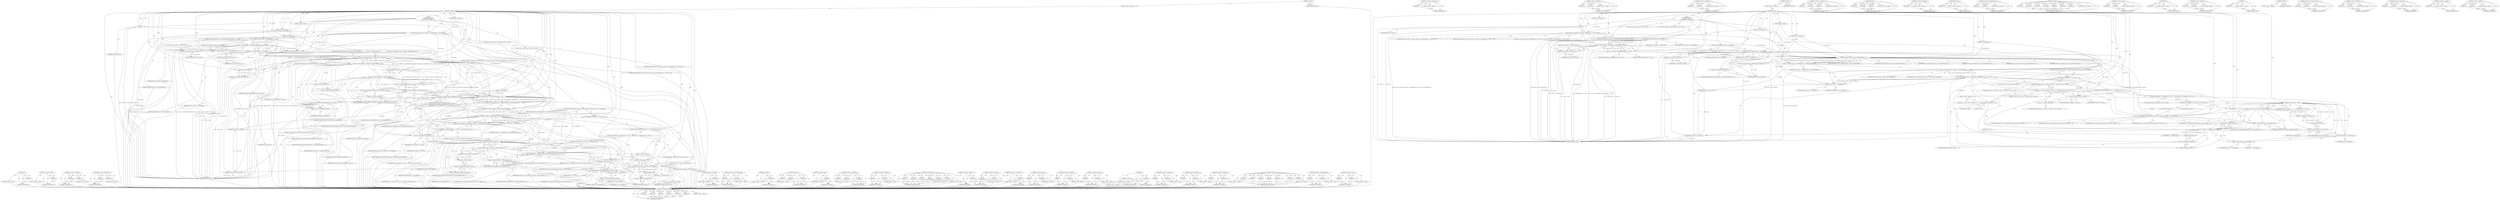 digraph "&lt;operator&gt;.cast" {
vulnerable_240 [label=<(METHOD,commandExecuted)>];
vulnerable_241 [label=<(PARAM,p1)>];
vulnerable_242 [label=<(PARAM,p2)>];
vulnerable_243 [label=<(PARAM,p3)>];
vulnerable_244 [label=<(PARAM,p4)>];
vulnerable_245 [label=<(PARAM,p5)>];
vulnerable_246 [label=<(PARAM,p6)>];
vulnerable_247 [label=<(BLOCK,&lt;empty&gt;,&lt;empty&gt;)>];
vulnerable_248 [label=<(METHOD_RETURN,ANY)>];
vulnerable_223 [label=<(METHOD,&lt;operator&gt;.postIncrement)>];
vulnerable_224 [label=<(PARAM,p1)>];
vulnerable_225 [label=<(BLOCK,&lt;empty&gt;,&lt;empty&gt;)>];
vulnerable_226 [label=<(METHOD_RETURN,ANY)>];
vulnerable_169 [label=<(METHOD,&lt;operator&gt;.notEquals)>];
vulnerable_170 [label=<(PARAM,p1)>];
vulnerable_171 [label=<(PARAM,p2)>];
vulnerable_172 [label=<(BLOCK,&lt;empty&gt;,&lt;empty&gt;)>];
vulnerable_173 [label=<(METHOD_RETURN,ANY)>];
vulnerable_198 [label=<(METHOD,&lt;operator&gt;.logicalAnd)>];
vulnerable_199 [label=<(PARAM,p1)>];
vulnerable_200 [label=<(PARAM,p2)>];
vulnerable_201 [label=<(BLOCK,&lt;empty&gt;,&lt;empty&gt;)>];
vulnerable_202 [label=<(METHOD_RETURN,ANY)>];
vulnerable_6 [label=<(METHOD,&lt;global&gt;)<SUB>1</SUB>>];
vulnerable_7 [label=<(BLOCK,&lt;empty&gt;,&lt;empty&gt;)<SUB>1</SUB>>];
vulnerable_8 [label=<(METHOD,command)<SUB>1</SUB>>];
vulnerable_9 [label=<(PARAM,uint32_t cmdCode)<SUB>1</SUB>>];
vulnerable_10 [label=<(PARAM,uint32_t cmdSize)<SUB>2</SUB>>];
vulnerable_11 [label=<(PARAM,void *pCmdData)<SUB>3</SUB>>];
vulnerable_12 [label=<(PARAM,uint32_t *replySize)<SUB>4</SUB>>];
vulnerable_13 [label=<(PARAM,void *pReplyData)<SUB>5</SUB>>];
vulnerable_14 [label="<(BLOCK,{
 Mutex::Autolock _l(mLock);
    ALOGVV(&quot;comma...,{
 Mutex::Autolock _l(mLock);
    ALOGVV(&quot;comma...)<SUB>6</SUB>>"];
vulnerable_15 [label="<(LOCAL,Mutex.Autolock _l: Mutex.Autolock)<SUB>7</SUB>>"];
vulnerable_16 [label=<(_l,_l(mLock))<SUB>7</SUB>>];
vulnerable_17 [label=<(IDENTIFIER,mLock,_l(mLock))<SUB>7</SUB>>];
vulnerable_18 [label="<(ALOGVV,ALOGVV(&quot;command(), cmdCode: %d, mEffectInterfac...)<SUB>8</SUB>>"];
vulnerable_19 [label="<(LITERAL,&quot;command(), cmdCode: %d, mEffectInterface: %p&quot;,ALOGVV(&quot;command(), cmdCode: %d, mEffectInterfac...)<SUB>8</SUB>>"];
vulnerable_20 [label="<(IDENTIFIER,cmdCode,ALOGVV(&quot;command(), cmdCode: %d, mEffectInterfac...)<SUB>8</SUB>>"];
vulnerable_21 [label="<(IDENTIFIER,mEffectInterface,ALOGVV(&quot;command(), cmdCode: %d, mEffectInterfac...)<SUB>8</SUB>>"];
vulnerable_22 [label=<(CONTROL_STRUCTURE,IF,if (mState == DESTROYED || mEffectInterface == NULL))<SUB>10</SUB>>];
vulnerable_23 [label=<(&lt;operator&gt;.logicalOr,mState == DESTROYED || mEffectInterface == NULL)<SUB>10</SUB>>];
vulnerable_24 [label=<(&lt;operator&gt;.equals,mState == DESTROYED)<SUB>10</SUB>>];
vulnerable_25 [label=<(IDENTIFIER,mState,mState == DESTROYED)<SUB>10</SUB>>];
vulnerable_26 [label=<(IDENTIFIER,DESTROYED,mState == DESTROYED)<SUB>10</SUB>>];
vulnerable_27 [label=<(&lt;operator&gt;.equals,mEffectInterface == NULL)<SUB>10</SUB>>];
vulnerable_28 [label=<(IDENTIFIER,mEffectInterface,mEffectInterface == NULL)<SUB>10</SUB>>];
vulnerable_29 [label=<(IDENTIFIER,NULL,mEffectInterface == NULL)<SUB>10</SUB>>];
vulnerable_30 [label=<(BLOCK,{
 return NO_INIT;
 },{
 return NO_INIT;
 })<SUB>10</SUB>>];
vulnerable_31 [label=<(RETURN,return NO_INIT;,return NO_INIT;)<SUB>11</SUB>>];
vulnerable_32 [label=<(IDENTIFIER,NO_INIT,return NO_INIT;)<SUB>11</SUB>>];
vulnerable_33 [label=<(CONTROL_STRUCTURE,IF,if (mStatus != NO_ERROR))<SUB>14</SUB>>];
vulnerable_34 [label=<(&lt;operator&gt;.notEquals,mStatus != NO_ERROR)<SUB>14</SUB>>];
vulnerable_35 [label=<(IDENTIFIER,mStatus,mStatus != NO_ERROR)<SUB>14</SUB>>];
vulnerable_36 [label=<(IDENTIFIER,NO_ERROR,mStatus != NO_ERROR)<SUB>14</SUB>>];
vulnerable_37 [label=<(BLOCK,{
         return mStatus;
     },{
         return mStatus;
     })<SUB>14</SUB>>];
vulnerable_38 [label=<(RETURN,return mStatus;,return mStatus;)<SUB>15</SUB>>];
vulnerable_39 [label=<(IDENTIFIER,mStatus,return mStatus;)<SUB>15</SUB>>];
vulnerable_40 [label="<(LOCAL,status_t status: status_t)<SUB>17</SUB>>"];
vulnerable_41 [label=<(&lt;operator&gt;.assignment,status = (*mEffectInterface)-&gt;command(mEffectIn...)<SUB>17</SUB>>];
vulnerable_42 [label=<(IDENTIFIER,status,status = (*mEffectInterface)-&gt;command(mEffectIn...)<SUB>17</SUB>>];
vulnerable_43 [label=<(command,(*mEffectInterface)-&gt;command(mEffectInterface,
...)<SUB>17</SUB>>];
vulnerable_44 [label=<(&lt;operator&gt;.indirectFieldAccess,(*mEffectInterface)-&gt;command)<SUB>17</SUB>>];
vulnerable_45 [label=<(&lt;operator&gt;.indirection,*mEffectInterface)<SUB>17</SUB>>];
vulnerable_46 [label=<(IDENTIFIER,mEffectInterface,(*mEffectInterface)-&gt;command(mEffectInterface,
...)<SUB>17</SUB>>];
vulnerable_47 [label=<(FIELD_IDENTIFIER,command,command)<SUB>17</SUB>>];
vulnerable_48 [label=<(IDENTIFIER,mEffectInterface,(*mEffectInterface)-&gt;command(mEffectInterface,
...)<SUB>17</SUB>>];
vulnerable_49 [label=<(IDENTIFIER,cmdCode,(*mEffectInterface)-&gt;command(mEffectInterface,
...)<SUB>18</SUB>>];
vulnerable_50 [label=<(IDENTIFIER,cmdSize,(*mEffectInterface)-&gt;command(mEffectInterface,
...)<SUB>19</SUB>>];
vulnerable_51 [label=<(IDENTIFIER,pCmdData,(*mEffectInterface)-&gt;command(mEffectInterface,
...)<SUB>20</SUB>>];
vulnerable_52 [label=<(IDENTIFIER,replySize,(*mEffectInterface)-&gt;command(mEffectInterface,
...)<SUB>21</SUB>>];
vulnerable_53 [label=<(IDENTIFIER,pReplyData,(*mEffectInterface)-&gt;command(mEffectInterface,
...)<SUB>22</SUB>>];
vulnerable_54 [label=<(CONTROL_STRUCTURE,IF,if (cmdCode != EFFECT_CMD_GET_PARAM &amp;&amp; status == NO_ERROR))<SUB>23</SUB>>];
vulnerable_55 [label=<(&lt;operator&gt;.logicalAnd,cmdCode != EFFECT_CMD_GET_PARAM &amp;&amp; status == NO...)<SUB>23</SUB>>];
vulnerable_56 [label=<(&lt;operator&gt;.notEquals,cmdCode != EFFECT_CMD_GET_PARAM)<SUB>23</SUB>>];
vulnerable_57 [label=<(IDENTIFIER,cmdCode,cmdCode != EFFECT_CMD_GET_PARAM)<SUB>23</SUB>>];
vulnerable_58 [label=<(IDENTIFIER,EFFECT_CMD_GET_PARAM,cmdCode != EFFECT_CMD_GET_PARAM)<SUB>23</SUB>>];
vulnerable_59 [label=<(&lt;operator&gt;.equals,status == NO_ERROR)<SUB>23</SUB>>];
vulnerable_60 [label=<(IDENTIFIER,status,status == NO_ERROR)<SUB>23</SUB>>];
vulnerable_61 [label=<(IDENTIFIER,NO_ERROR,status == NO_ERROR)<SUB>23</SUB>>];
vulnerable_62 [label="<(BLOCK,{
 uint32_t size = (replySize == NULL) ? 0 : *r...,{
 uint32_t size = (replySize == NULL) ? 0 : *r...)<SUB>23</SUB>>"];
vulnerable_63 [label="<(LOCAL,uint32_t size: uint32_t)<SUB>24</SUB>>"];
vulnerable_64 [label="<(&lt;operator&gt;.assignment,size = (replySize == NULL) ? 0 : *replySize)<SUB>24</SUB>>"];
vulnerable_65 [label="<(IDENTIFIER,size,size = (replySize == NULL) ? 0 : *replySize)<SUB>24</SUB>>"];
vulnerable_66 [label="<(&lt;operator&gt;.conditional,(replySize == NULL) ? 0 : *replySize)<SUB>24</SUB>>"];
vulnerable_67 [label=<(&lt;operator&gt;.equals,replySize == NULL)<SUB>24</SUB>>];
vulnerable_68 [label=<(IDENTIFIER,replySize,replySize == NULL)<SUB>24</SUB>>];
vulnerable_69 [label=<(IDENTIFIER,NULL,replySize == NULL)<SUB>24</SUB>>];
vulnerable_70 [label="<(LITERAL,0,(replySize == NULL) ? 0 : *replySize)<SUB>24</SUB>>"];
vulnerable_71 [label=<(&lt;operator&gt;.indirection,*replySize)<SUB>24</SUB>>];
vulnerable_72 [label="<(IDENTIFIER,replySize,(replySize == NULL) ? 0 : *replySize)<SUB>24</SUB>>"];
vulnerable_73 [label=<(CONTROL_STRUCTURE,FOR,for (size_t i = 1;i &lt; mHandles.size();i++))<SUB>25</SUB>>];
vulnerable_74 [label=<(BLOCK,&lt;empty&gt;,&lt;empty&gt;)<SUB>25</SUB>>];
vulnerable_75 [label="<(LOCAL,size_t i: size_t)<SUB>25</SUB>>"];
vulnerable_76 [label=<(&lt;operator&gt;.assignment,i = 1)<SUB>25</SUB>>];
vulnerable_77 [label=<(IDENTIFIER,i,i = 1)<SUB>25</SUB>>];
vulnerable_78 [label=<(LITERAL,1,i = 1)<SUB>25</SUB>>];
vulnerable_79 [label=<(&lt;operator&gt;.lessThan,i &lt; mHandles.size())<SUB>25</SUB>>];
vulnerable_80 [label=<(IDENTIFIER,i,i &lt; mHandles.size())<SUB>25</SUB>>];
vulnerable_81 [label=<(size,mHandles.size())<SUB>25</SUB>>];
vulnerable_82 [label=<(&lt;operator&gt;.fieldAccess,mHandles.size)<SUB>25</SUB>>];
vulnerable_83 [label=<(IDENTIFIER,mHandles,mHandles.size())<SUB>25</SUB>>];
vulnerable_84 [label=<(FIELD_IDENTIFIER,size,size)<SUB>25</SUB>>];
vulnerable_85 [label=<(&lt;operator&gt;.postIncrement,i++)<SUB>25</SUB>>];
vulnerable_86 [label=<(IDENTIFIER,i,i++)<SUB>25</SUB>>];
vulnerable_87 [label=<(BLOCK,{
 EffectHandle *h = mHandles[i];
 if (h != NUL...,{
 EffectHandle *h = mHandles[i];
 if (h != NUL...)<SUB>25</SUB>>];
vulnerable_88 [label="<(LOCAL,EffectHandle* h: EffectHandle*)<SUB>26</SUB>>"];
vulnerable_89 [label=<(&lt;operator&gt;.assignment,*h = mHandles[i])<SUB>26</SUB>>];
vulnerable_90 [label=<(IDENTIFIER,h,*h = mHandles[i])<SUB>26</SUB>>];
vulnerable_91 [label=<(&lt;operator&gt;.indirectIndexAccess,mHandles[i])<SUB>26</SUB>>];
vulnerable_92 [label=<(IDENTIFIER,mHandles,*h = mHandles[i])<SUB>26</SUB>>];
vulnerable_93 [label=<(IDENTIFIER,i,*h = mHandles[i])<SUB>26</SUB>>];
vulnerable_94 [label=<(CONTROL_STRUCTURE,IF,if (h != NULL &amp;&amp; !h-&gt;destroyed_l()))<SUB>27</SUB>>];
vulnerable_95 [label=<(&lt;operator&gt;.logicalAnd,h != NULL &amp;&amp; !h-&gt;destroyed_l())<SUB>27</SUB>>];
vulnerable_96 [label=<(&lt;operator&gt;.notEquals,h != NULL)<SUB>27</SUB>>];
vulnerable_97 [label=<(IDENTIFIER,h,h != NULL)<SUB>27</SUB>>];
vulnerable_98 [label=<(IDENTIFIER,NULL,h != NULL)<SUB>27</SUB>>];
vulnerable_99 [label=<(&lt;operator&gt;.logicalNot,!h-&gt;destroyed_l())<SUB>27</SUB>>];
vulnerable_100 [label=<(destroyed_l,h-&gt;destroyed_l())<SUB>27</SUB>>];
vulnerable_101 [label=<(&lt;operator&gt;.indirectFieldAccess,h-&gt;destroyed_l)<SUB>27</SUB>>];
vulnerable_102 [label=<(IDENTIFIER,h,h-&gt;destroyed_l())<SUB>27</SUB>>];
vulnerable_103 [label=<(FIELD_IDENTIFIER,destroyed_l,destroyed_l)<SUB>27</SUB>>];
vulnerable_104 [label=<(BLOCK,{
                h-&gt;commandExecuted(cmdCode, c...,{
                h-&gt;commandExecuted(cmdCode, c...)<SUB>27</SUB>>];
vulnerable_105 [label=<(commandExecuted,h-&gt;commandExecuted(cmdCode, cmdSize, pCmdData, ...)<SUB>28</SUB>>];
vulnerable_106 [label=<(&lt;operator&gt;.indirectFieldAccess,h-&gt;commandExecuted)<SUB>28</SUB>>];
vulnerable_107 [label=<(IDENTIFIER,h,h-&gt;commandExecuted(cmdCode, cmdSize, pCmdData, ...)<SUB>28</SUB>>];
vulnerable_108 [label=<(FIELD_IDENTIFIER,commandExecuted,commandExecuted)<SUB>28</SUB>>];
vulnerable_109 [label=<(IDENTIFIER,cmdCode,h-&gt;commandExecuted(cmdCode, cmdSize, pCmdData, ...)<SUB>28</SUB>>];
vulnerable_110 [label=<(IDENTIFIER,cmdSize,h-&gt;commandExecuted(cmdCode, cmdSize, pCmdData, ...)<SUB>28</SUB>>];
vulnerable_111 [label=<(IDENTIFIER,pCmdData,h-&gt;commandExecuted(cmdCode, cmdSize, pCmdData, ...)<SUB>28</SUB>>];
vulnerable_112 [label=<(IDENTIFIER,size,h-&gt;commandExecuted(cmdCode, cmdSize, pCmdData, ...)<SUB>28</SUB>>];
vulnerable_113 [label=<(IDENTIFIER,pReplyData,h-&gt;commandExecuted(cmdCode, cmdSize, pCmdData, ...)<SUB>28</SUB>>];
vulnerable_114 [label=<(RETURN,return status;,return status;)<SUB>32</SUB>>];
vulnerable_115 [label=<(IDENTIFIER,status,return status;)<SUB>32</SUB>>];
vulnerable_116 [label=<(METHOD_RETURN,status_t)<SUB>1</SUB>>];
vulnerable_118 [label=<(METHOD_RETURN,ANY)<SUB>1</SUB>>];
vulnerable_203 [label=<(METHOD,&lt;operator&gt;.conditional)>];
vulnerable_204 [label=<(PARAM,p1)>];
vulnerable_205 [label=<(PARAM,p2)>];
vulnerable_206 [label=<(PARAM,p3)>];
vulnerable_207 [label=<(BLOCK,&lt;empty&gt;,&lt;empty&gt;)>];
vulnerable_208 [label=<(METHOD_RETURN,ANY)>];
vulnerable_153 [label=<(METHOD,ALOGVV)>];
vulnerable_154 [label=<(PARAM,p1)>];
vulnerable_155 [label=<(PARAM,p2)>];
vulnerable_156 [label=<(PARAM,p3)>];
vulnerable_157 [label=<(BLOCK,&lt;empty&gt;,&lt;empty&gt;)>];
vulnerable_158 [label=<(METHOD_RETURN,ANY)>];
vulnerable_194 [label=<(METHOD,&lt;operator&gt;.indirection)>];
vulnerable_195 [label=<(PARAM,p1)>];
vulnerable_196 [label=<(BLOCK,&lt;empty&gt;,&lt;empty&gt;)>];
vulnerable_197 [label=<(METHOD_RETURN,ANY)>];
vulnerable_236 [label=<(METHOD,destroyed_l)>];
vulnerable_237 [label=<(PARAM,p1)>];
vulnerable_238 [label=<(BLOCK,&lt;empty&gt;,&lt;empty&gt;)>];
vulnerable_239 [label=<(METHOD_RETURN,ANY)>];
vulnerable_189 [label=<(METHOD,&lt;operator&gt;.indirectFieldAccess)>];
vulnerable_190 [label=<(PARAM,p1)>];
vulnerable_191 [label=<(PARAM,p2)>];
vulnerable_192 [label=<(BLOCK,&lt;empty&gt;,&lt;empty&gt;)>];
vulnerable_193 [label=<(METHOD_RETURN,ANY)>];
vulnerable_179 [label=<(METHOD,command)>];
vulnerable_180 [label=<(PARAM,p1)>];
vulnerable_181 [label=<(PARAM,p2)>];
vulnerable_182 [label=<(PARAM,p3)>];
vulnerable_183 [label=<(PARAM,p4)>];
vulnerable_184 [label=<(PARAM,p5)>];
vulnerable_185 [label=<(PARAM,p6)>];
vulnerable_186 [label=<(PARAM,p7)>];
vulnerable_187 [label=<(BLOCK,&lt;empty&gt;,&lt;empty&gt;)>];
vulnerable_188 [label=<(METHOD_RETURN,ANY)>];
vulnerable_164 [label=<(METHOD,&lt;operator&gt;.equals)>];
vulnerable_165 [label=<(PARAM,p1)>];
vulnerable_166 [label=<(PARAM,p2)>];
vulnerable_167 [label=<(BLOCK,&lt;empty&gt;,&lt;empty&gt;)>];
vulnerable_168 [label=<(METHOD_RETURN,ANY)>];
vulnerable_214 [label=<(METHOD,size)>];
vulnerable_215 [label=<(PARAM,p1)>];
vulnerable_216 [label=<(BLOCK,&lt;empty&gt;,&lt;empty&gt;)>];
vulnerable_217 [label=<(METHOD_RETURN,ANY)>];
vulnerable_159 [label=<(METHOD,&lt;operator&gt;.logicalOr)>];
vulnerable_160 [label=<(PARAM,p1)>];
vulnerable_161 [label=<(PARAM,p2)>];
vulnerable_162 [label=<(BLOCK,&lt;empty&gt;,&lt;empty&gt;)>];
vulnerable_163 [label=<(METHOD_RETURN,ANY)>];
vulnerable_149 [label=<(METHOD,_l)>];
vulnerable_150 [label=<(PARAM,p1)>];
vulnerable_151 [label=<(BLOCK,&lt;empty&gt;,&lt;empty&gt;)>];
vulnerable_152 [label=<(METHOD_RETURN,ANY)>];
vulnerable_143 [label=<(METHOD,&lt;global&gt;)<SUB>1</SUB>>];
vulnerable_144 [label=<(BLOCK,&lt;empty&gt;,&lt;empty&gt;)>];
vulnerable_145 [label=<(METHOD_RETURN,ANY)>];
vulnerable_227 [label=<(METHOD,&lt;operator&gt;.indirectIndexAccess)>];
vulnerable_228 [label=<(PARAM,p1)>];
vulnerable_229 [label=<(PARAM,p2)>];
vulnerable_230 [label=<(BLOCK,&lt;empty&gt;,&lt;empty&gt;)>];
vulnerable_231 [label=<(METHOD_RETURN,ANY)>];
vulnerable_218 [label=<(METHOD,&lt;operator&gt;.fieldAccess)>];
vulnerable_219 [label=<(PARAM,p1)>];
vulnerable_220 [label=<(PARAM,p2)>];
vulnerable_221 [label=<(BLOCK,&lt;empty&gt;,&lt;empty&gt;)>];
vulnerable_222 [label=<(METHOD_RETURN,ANY)>];
vulnerable_174 [label=<(METHOD,&lt;operator&gt;.assignment)>];
vulnerable_175 [label=<(PARAM,p1)>];
vulnerable_176 [label=<(PARAM,p2)>];
vulnerable_177 [label=<(BLOCK,&lt;empty&gt;,&lt;empty&gt;)>];
vulnerable_178 [label=<(METHOD_RETURN,ANY)>];
vulnerable_232 [label=<(METHOD,&lt;operator&gt;.logicalNot)>];
vulnerable_233 [label=<(PARAM,p1)>];
vulnerable_234 [label=<(BLOCK,&lt;empty&gt;,&lt;empty&gt;)>];
vulnerable_235 [label=<(METHOD_RETURN,ANY)>];
vulnerable_209 [label=<(METHOD,&lt;operator&gt;.lessThan)>];
vulnerable_210 [label=<(PARAM,p1)>];
vulnerable_211 [label=<(PARAM,p2)>];
vulnerable_212 [label=<(BLOCK,&lt;empty&gt;,&lt;empty&gt;)>];
vulnerable_213 [label=<(METHOD_RETURN,ANY)>];
fixed_275 [label=<(METHOD,size)>];
fixed_276 [label=<(PARAM,p1)>];
fixed_277 [label=<(BLOCK,&lt;empty&gt;,&lt;empty&gt;)>];
fixed_278 [label=<(METHOD_RETURN,ANY)>];
fixed_250 [label=<(METHOD,&lt;operator&gt;.minus)>];
fixed_251 [label=<(PARAM,p1)>];
fixed_252 [label=<(BLOCK,&lt;empty&gt;,&lt;empty&gt;)>];
fixed_253 [label=<(METHOD_RETURN,ANY)>];
fixed_202 [label=<(METHOD,&lt;operator&gt;.notEquals)>];
fixed_203 [label=<(PARAM,p1)>];
fixed_204 [label=<(PARAM,p2)>];
fixed_205 [label=<(BLOCK,&lt;empty&gt;,&lt;empty&gt;)>];
fixed_206 [label=<(METHOD_RETURN,ANY)>];
fixed_225 [label=<(METHOD,&lt;operator&gt;.greaterThan)>];
fixed_226 [label=<(PARAM,p1)>];
fixed_227 [label=<(PARAM,p2)>];
fixed_228 [label=<(BLOCK,&lt;empty&gt;,&lt;empty&gt;)>];
fixed_229 [label=<(METHOD_RETURN,ANY)>];
fixed_6 [label=<(METHOD,&lt;global&gt;)<SUB>1</SUB>>];
fixed_7 [label=<(BLOCK,&lt;empty&gt;,&lt;empty&gt;)<SUB>1</SUB>>];
fixed_8 [label=<(METHOD,command)<SUB>1</SUB>>];
fixed_9 [label=<(PARAM,uint32_t cmdCode)<SUB>1</SUB>>];
fixed_10 [label=<(PARAM,uint32_t cmdSize)<SUB>2</SUB>>];
fixed_11 [label=<(PARAM,void *pCmdData)<SUB>3</SUB>>];
fixed_12 [label=<(PARAM,uint32_t *replySize)<SUB>4</SUB>>];
fixed_13 [label=<(PARAM,void *pReplyData)<SUB>5</SUB>>];
fixed_14 [label="<(BLOCK,{
 Mutex::Autolock _l(mLock);
    ALOGVV(&quot;comma...,{
 Mutex::Autolock _l(mLock);
    ALOGVV(&quot;comma...)<SUB>6</SUB>>"];
fixed_15 [label="<(LOCAL,Mutex.Autolock _l: Mutex.Autolock)<SUB>7</SUB>>"];
fixed_16 [label=<(_l,_l(mLock))<SUB>7</SUB>>];
fixed_17 [label=<(IDENTIFIER,mLock,_l(mLock))<SUB>7</SUB>>];
fixed_18 [label="<(ALOGVV,ALOGVV(&quot;command(), cmdCode: %d, mEffectInterfac...)<SUB>8</SUB>>"];
fixed_19 [label="<(LITERAL,&quot;command(), cmdCode: %d, mEffectInterface: %p&quot;,ALOGVV(&quot;command(), cmdCode: %d, mEffectInterfac...)<SUB>8</SUB>>"];
fixed_20 [label="<(IDENTIFIER,cmdCode,ALOGVV(&quot;command(), cmdCode: %d, mEffectInterfac...)<SUB>8</SUB>>"];
fixed_21 [label="<(IDENTIFIER,mEffectInterface,ALOGVV(&quot;command(), cmdCode: %d, mEffectInterfac...)<SUB>8</SUB>>"];
fixed_22 [label=<(CONTROL_STRUCTURE,IF,if (mState == DESTROYED || mEffectInterface == NULL))<SUB>10</SUB>>];
fixed_23 [label=<(&lt;operator&gt;.logicalOr,mState == DESTROYED || mEffectInterface == NULL)<SUB>10</SUB>>];
fixed_24 [label=<(&lt;operator&gt;.equals,mState == DESTROYED)<SUB>10</SUB>>];
fixed_25 [label=<(IDENTIFIER,mState,mState == DESTROYED)<SUB>10</SUB>>];
fixed_26 [label=<(IDENTIFIER,DESTROYED,mState == DESTROYED)<SUB>10</SUB>>];
fixed_27 [label=<(&lt;operator&gt;.equals,mEffectInterface == NULL)<SUB>10</SUB>>];
fixed_28 [label=<(IDENTIFIER,mEffectInterface,mEffectInterface == NULL)<SUB>10</SUB>>];
fixed_29 [label=<(IDENTIFIER,NULL,mEffectInterface == NULL)<SUB>10</SUB>>];
fixed_30 [label=<(BLOCK,{
 return NO_INIT;
 },{
 return NO_INIT;
 })<SUB>10</SUB>>];
fixed_31 [label=<(RETURN,return NO_INIT;,return NO_INIT;)<SUB>11</SUB>>];
fixed_32 [label=<(IDENTIFIER,NO_INIT,return NO_INIT;)<SUB>11</SUB>>];
fixed_33 [label=<(CONTROL_STRUCTURE,IF,if (mStatus != NO_ERROR))<SUB>14</SUB>>];
fixed_34 [label=<(&lt;operator&gt;.notEquals,mStatus != NO_ERROR)<SUB>14</SUB>>];
fixed_35 [label=<(IDENTIFIER,mStatus,mStatus != NO_ERROR)<SUB>14</SUB>>];
fixed_36 [label=<(IDENTIFIER,NO_ERROR,mStatus != NO_ERROR)<SUB>14</SUB>>];
fixed_37 [label=<(BLOCK,{
         return mStatus;
     },{
         return mStatus;
     })<SUB>14</SUB>>];
fixed_38 [label=<(RETURN,return mStatus;,return mStatus;)<SUB>15</SUB>>];
fixed_39 [label=<(IDENTIFIER,mStatus,return mStatus;)<SUB>15</SUB>>];
fixed_40 [label=<(CONTROL_STRUCTURE,IF,if (cmdCode == EFFECT_CMD_GET_PARAM &amp;&amp;
            (*replySize &lt; sizeof(effect_param_t) ||
                    ((effect_param_t *)pCmdData)-&gt;psize &gt; *replySize - sizeof(effect_param_t))))<SUB>17</SUB>>];
fixed_41 [label=<(&lt;operator&gt;.logicalAnd,cmdCode == EFFECT_CMD_GET_PARAM &amp;&amp;
            ...)<SUB>17</SUB>>];
fixed_42 [label=<(&lt;operator&gt;.equals,cmdCode == EFFECT_CMD_GET_PARAM)<SUB>17</SUB>>];
fixed_43 [label=<(IDENTIFIER,cmdCode,cmdCode == EFFECT_CMD_GET_PARAM)<SUB>17</SUB>>];
fixed_44 [label=<(IDENTIFIER,EFFECT_CMD_GET_PARAM,cmdCode == EFFECT_CMD_GET_PARAM)<SUB>17</SUB>>];
fixed_45 [label=<(&lt;operator&gt;.logicalOr,*replySize &lt; sizeof(effect_param_t) ||
        ...)<SUB>18</SUB>>];
fixed_46 [label=<(&lt;operator&gt;.lessThan,*replySize &lt; sizeof(effect_param_t))<SUB>18</SUB>>];
fixed_47 [label=<(&lt;operator&gt;.indirection,*replySize)<SUB>18</SUB>>];
fixed_48 [label=<(IDENTIFIER,replySize,*replySize &lt; sizeof(effect_param_t))<SUB>18</SUB>>];
fixed_49 [label=<(&lt;operator&gt;.sizeOf,sizeof(effect_param_t))<SUB>18</SUB>>];
fixed_50 [label=<(IDENTIFIER,effect_param_t,sizeof(effect_param_t))<SUB>18</SUB>>];
fixed_51 [label=<(&lt;operator&gt;.greaterThan,((effect_param_t *)pCmdData)-&gt;psize &gt; *replySiz...)<SUB>19</SUB>>];
fixed_52 [label=<(&lt;operator&gt;.indirectFieldAccess,((effect_param_t *)pCmdData)-&gt;psize)<SUB>19</SUB>>];
fixed_53 [label=<(&lt;operator&gt;.cast,(effect_param_t *)pCmdData)<SUB>19</SUB>>];
fixed_54 [label=<(UNKNOWN,effect_param_t *,effect_param_t *)<SUB>19</SUB>>];
fixed_55 [label=<(IDENTIFIER,pCmdData,(effect_param_t *)pCmdData)<SUB>19</SUB>>];
fixed_56 [label=<(FIELD_IDENTIFIER,psize,psize)<SUB>19</SUB>>];
fixed_57 [label=<(&lt;operator&gt;.subtraction,*replySize - sizeof(effect_param_t))<SUB>19</SUB>>];
fixed_58 [label=<(&lt;operator&gt;.indirection,*replySize)<SUB>19</SUB>>];
fixed_59 [label=<(IDENTIFIER,replySize,*replySize - sizeof(effect_param_t))<SUB>19</SUB>>];
fixed_60 [label=<(&lt;operator&gt;.sizeOf,sizeof(effect_param_t))<SUB>19</SUB>>];
fixed_61 [label=<(IDENTIFIER,effect_param_t,sizeof(effect_param_t))<SUB>19</SUB>>];
fixed_62 [label=<(BLOCK,{
        android_errorWriteLog(0x534e4554, &quot;29...,{
        android_errorWriteLog(0x534e4554, &quot;29...)<SUB>19</SUB>>];
fixed_63 [label=<(android_errorWriteLog,android_errorWriteLog(0x534e4554, &quot;29251553&quot;))<SUB>20</SUB>>];
fixed_64 [label=<(LITERAL,0x534e4554,android_errorWriteLog(0x534e4554, &quot;29251553&quot;))<SUB>20</SUB>>];
fixed_65 [label=<(LITERAL,&quot;29251553&quot;,android_errorWriteLog(0x534e4554, &quot;29251553&quot;))<SUB>20</SUB>>];
fixed_66 [label=<(RETURN,return -EINVAL;,return -EINVAL;)<SUB>21</SUB>>];
fixed_67 [label=<(&lt;operator&gt;.minus,-EINVAL)<SUB>21</SUB>>];
fixed_68 [label=<(IDENTIFIER,EINVAL,-EINVAL)<SUB>21</SUB>>];
fixed_69 [label="<(LOCAL,status_t status: status_t)<SUB>23</SUB>>"];
fixed_70 [label=<(&lt;operator&gt;.assignment,status = (*mEffectInterface)-&gt;command(mEffectIn...)<SUB>23</SUB>>];
fixed_71 [label=<(IDENTIFIER,status,status = (*mEffectInterface)-&gt;command(mEffectIn...)<SUB>23</SUB>>];
fixed_72 [label=<(command,(*mEffectInterface)-&gt;command(mEffectInterface,
...)<SUB>23</SUB>>];
fixed_73 [label=<(&lt;operator&gt;.indirectFieldAccess,(*mEffectInterface)-&gt;command)<SUB>23</SUB>>];
fixed_74 [label=<(&lt;operator&gt;.indirection,*mEffectInterface)<SUB>23</SUB>>];
fixed_75 [label=<(IDENTIFIER,mEffectInterface,(*mEffectInterface)-&gt;command(mEffectInterface,
...)<SUB>23</SUB>>];
fixed_76 [label=<(FIELD_IDENTIFIER,command,command)<SUB>23</SUB>>];
fixed_77 [label=<(IDENTIFIER,mEffectInterface,(*mEffectInterface)-&gt;command(mEffectInterface,
...)<SUB>23</SUB>>];
fixed_78 [label=<(IDENTIFIER,cmdCode,(*mEffectInterface)-&gt;command(mEffectInterface,
...)<SUB>24</SUB>>];
fixed_79 [label=<(IDENTIFIER,cmdSize,(*mEffectInterface)-&gt;command(mEffectInterface,
...)<SUB>25</SUB>>];
fixed_80 [label=<(IDENTIFIER,pCmdData,(*mEffectInterface)-&gt;command(mEffectInterface,
...)<SUB>26</SUB>>];
fixed_81 [label=<(IDENTIFIER,replySize,(*mEffectInterface)-&gt;command(mEffectInterface,
...)<SUB>27</SUB>>];
fixed_82 [label=<(IDENTIFIER,pReplyData,(*mEffectInterface)-&gt;command(mEffectInterface,
...)<SUB>28</SUB>>];
fixed_83 [label=<(CONTROL_STRUCTURE,IF,if (cmdCode != EFFECT_CMD_GET_PARAM &amp;&amp; status == NO_ERROR))<SUB>29</SUB>>];
fixed_84 [label=<(&lt;operator&gt;.logicalAnd,cmdCode != EFFECT_CMD_GET_PARAM &amp;&amp; status == NO...)<SUB>29</SUB>>];
fixed_85 [label=<(&lt;operator&gt;.notEquals,cmdCode != EFFECT_CMD_GET_PARAM)<SUB>29</SUB>>];
fixed_86 [label=<(IDENTIFIER,cmdCode,cmdCode != EFFECT_CMD_GET_PARAM)<SUB>29</SUB>>];
fixed_87 [label=<(IDENTIFIER,EFFECT_CMD_GET_PARAM,cmdCode != EFFECT_CMD_GET_PARAM)<SUB>29</SUB>>];
fixed_88 [label=<(&lt;operator&gt;.equals,status == NO_ERROR)<SUB>29</SUB>>];
fixed_89 [label=<(IDENTIFIER,status,status == NO_ERROR)<SUB>29</SUB>>];
fixed_90 [label=<(IDENTIFIER,NO_ERROR,status == NO_ERROR)<SUB>29</SUB>>];
fixed_91 [label="<(BLOCK,{
 uint32_t size = (replySize == NULL) ? 0 : *r...,{
 uint32_t size = (replySize == NULL) ? 0 : *r...)<SUB>29</SUB>>"];
fixed_92 [label="<(LOCAL,uint32_t size: uint32_t)<SUB>30</SUB>>"];
fixed_93 [label="<(&lt;operator&gt;.assignment,size = (replySize == NULL) ? 0 : *replySize)<SUB>30</SUB>>"];
fixed_94 [label="<(IDENTIFIER,size,size = (replySize == NULL) ? 0 : *replySize)<SUB>30</SUB>>"];
fixed_95 [label="<(&lt;operator&gt;.conditional,(replySize == NULL) ? 0 : *replySize)<SUB>30</SUB>>"];
fixed_96 [label=<(&lt;operator&gt;.equals,replySize == NULL)<SUB>30</SUB>>];
fixed_97 [label=<(IDENTIFIER,replySize,replySize == NULL)<SUB>30</SUB>>];
fixed_98 [label=<(IDENTIFIER,NULL,replySize == NULL)<SUB>30</SUB>>];
fixed_99 [label="<(LITERAL,0,(replySize == NULL) ? 0 : *replySize)<SUB>30</SUB>>"];
fixed_100 [label=<(&lt;operator&gt;.indirection,*replySize)<SUB>30</SUB>>];
fixed_101 [label="<(IDENTIFIER,replySize,(replySize == NULL) ? 0 : *replySize)<SUB>30</SUB>>"];
fixed_102 [label=<(CONTROL_STRUCTURE,FOR,for (size_t i = 1;i &lt; mHandles.size();i++))<SUB>31</SUB>>];
fixed_103 [label=<(BLOCK,&lt;empty&gt;,&lt;empty&gt;)<SUB>31</SUB>>];
fixed_104 [label="<(LOCAL,size_t i: size_t)<SUB>31</SUB>>"];
fixed_105 [label=<(&lt;operator&gt;.assignment,i = 1)<SUB>31</SUB>>];
fixed_106 [label=<(IDENTIFIER,i,i = 1)<SUB>31</SUB>>];
fixed_107 [label=<(LITERAL,1,i = 1)<SUB>31</SUB>>];
fixed_108 [label=<(&lt;operator&gt;.lessThan,i &lt; mHandles.size())<SUB>31</SUB>>];
fixed_109 [label=<(IDENTIFIER,i,i &lt; mHandles.size())<SUB>31</SUB>>];
fixed_110 [label=<(size,mHandles.size())<SUB>31</SUB>>];
fixed_111 [label=<(&lt;operator&gt;.fieldAccess,mHandles.size)<SUB>31</SUB>>];
fixed_112 [label=<(IDENTIFIER,mHandles,mHandles.size())<SUB>31</SUB>>];
fixed_113 [label=<(FIELD_IDENTIFIER,size,size)<SUB>31</SUB>>];
fixed_114 [label=<(&lt;operator&gt;.postIncrement,i++)<SUB>31</SUB>>];
fixed_115 [label=<(IDENTIFIER,i,i++)<SUB>31</SUB>>];
fixed_116 [label=<(BLOCK,{
 EffectHandle *h = mHandles[i];
 if (h != NUL...,{
 EffectHandle *h = mHandles[i];
 if (h != NUL...)<SUB>31</SUB>>];
fixed_117 [label="<(LOCAL,EffectHandle* h: EffectHandle*)<SUB>32</SUB>>"];
fixed_118 [label=<(&lt;operator&gt;.assignment,*h = mHandles[i])<SUB>32</SUB>>];
fixed_119 [label=<(IDENTIFIER,h,*h = mHandles[i])<SUB>32</SUB>>];
fixed_120 [label=<(&lt;operator&gt;.indirectIndexAccess,mHandles[i])<SUB>32</SUB>>];
fixed_121 [label=<(IDENTIFIER,mHandles,*h = mHandles[i])<SUB>32</SUB>>];
fixed_122 [label=<(IDENTIFIER,i,*h = mHandles[i])<SUB>32</SUB>>];
fixed_123 [label=<(CONTROL_STRUCTURE,IF,if (h != NULL &amp;&amp; !h-&gt;destroyed_l()))<SUB>33</SUB>>];
fixed_124 [label=<(&lt;operator&gt;.logicalAnd,h != NULL &amp;&amp; !h-&gt;destroyed_l())<SUB>33</SUB>>];
fixed_125 [label=<(&lt;operator&gt;.notEquals,h != NULL)<SUB>33</SUB>>];
fixed_126 [label=<(IDENTIFIER,h,h != NULL)<SUB>33</SUB>>];
fixed_127 [label=<(IDENTIFIER,NULL,h != NULL)<SUB>33</SUB>>];
fixed_128 [label=<(&lt;operator&gt;.logicalNot,!h-&gt;destroyed_l())<SUB>33</SUB>>];
fixed_129 [label=<(destroyed_l,h-&gt;destroyed_l())<SUB>33</SUB>>];
fixed_130 [label=<(&lt;operator&gt;.indirectFieldAccess,h-&gt;destroyed_l)<SUB>33</SUB>>];
fixed_131 [label=<(IDENTIFIER,h,h-&gt;destroyed_l())<SUB>33</SUB>>];
fixed_132 [label=<(FIELD_IDENTIFIER,destroyed_l,destroyed_l)<SUB>33</SUB>>];
fixed_133 [label=<(BLOCK,{
                h-&gt;commandExecuted(cmdCode, c...,{
                h-&gt;commandExecuted(cmdCode, c...)<SUB>33</SUB>>];
fixed_134 [label=<(commandExecuted,h-&gt;commandExecuted(cmdCode, cmdSize, pCmdData, ...)<SUB>34</SUB>>];
fixed_135 [label=<(&lt;operator&gt;.indirectFieldAccess,h-&gt;commandExecuted)<SUB>34</SUB>>];
fixed_136 [label=<(IDENTIFIER,h,h-&gt;commandExecuted(cmdCode, cmdSize, pCmdData, ...)<SUB>34</SUB>>];
fixed_137 [label=<(FIELD_IDENTIFIER,commandExecuted,commandExecuted)<SUB>34</SUB>>];
fixed_138 [label=<(IDENTIFIER,cmdCode,h-&gt;commandExecuted(cmdCode, cmdSize, pCmdData, ...)<SUB>34</SUB>>];
fixed_139 [label=<(IDENTIFIER,cmdSize,h-&gt;commandExecuted(cmdCode, cmdSize, pCmdData, ...)<SUB>34</SUB>>];
fixed_140 [label=<(IDENTIFIER,pCmdData,h-&gt;commandExecuted(cmdCode, cmdSize, pCmdData, ...)<SUB>34</SUB>>];
fixed_141 [label=<(IDENTIFIER,size,h-&gt;commandExecuted(cmdCode, cmdSize, pCmdData, ...)<SUB>34</SUB>>];
fixed_142 [label=<(IDENTIFIER,pReplyData,h-&gt;commandExecuted(cmdCode, cmdSize, pCmdData, ...)<SUB>34</SUB>>];
fixed_143 [label=<(RETURN,return status;,return status;)<SUB>38</SUB>>];
fixed_144 [label=<(IDENTIFIER,status,return status;)<SUB>38</SUB>>];
fixed_145 [label=<(METHOD_RETURN,status_t)<SUB>1</SUB>>];
fixed_147 [label=<(METHOD_RETURN,ANY)<SUB>1</SUB>>];
fixed_293 [label=<(METHOD,&lt;operator&gt;.logicalNot)>];
fixed_294 [label=<(PARAM,p1)>];
fixed_295 [label=<(BLOCK,&lt;empty&gt;,&lt;empty&gt;)>];
fixed_296 [label=<(METHOD_RETURN,ANY)>];
fixed_230 [label=<(METHOD,&lt;operator&gt;.indirectFieldAccess)>];
fixed_231 [label=<(PARAM,p1)>];
fixed_232 [label=<(PARAM,p2)>];
fixed_233 [label=<(BLOCK,&lt;empty&gt;,&lt;empty&gt;)>];
fixed_234 [label=<(METHOD_RETURN,ANY)>];
fixed_297 [label=<(METHOD,destroyed_l)>];
fixed_298 [label=<(PARAM,p1)>];
fixed_299 [label=<(BLOCK,&lt;empty&gt;,&lt;empty&gt;)>];
fixed_300 [label=<(METHOD_RETURN,ANY)>];
fixed_186 [label=<(METHOD,ALOGVV)>];
fixed_187 [label=<(PARAM,p1)>];
fixed_188 [label=<(PARAM,p2)>];
fixed_189 [label=<(PARAM,p3)>];
fixed_190 [label=<(BLOCK,&lt;empty&gt;,&lt;empty&gt;)>];
fixed_191 [label=<(METHOD_RETURN,ANY)>];
fixed_221 [label=<(METHOD,&lt;operator&gt;.sizeOf)>];
fixed_222 [label=<(PARAM,p1)>];
fixed_223 [label=<(BLOCK,&lt;empty&gt;,&lt;empty&gt;)>];
fixed_224 [label=<(METHOD_RETURN,ANY)>];
fixed_269 [label=<(METHOD,&lt;operator&gt;.conditional)>];
fixed_270 [label=<(PARAM,p1)>];
fixed_271 [label=<(PARAM,p2)>];
fixed_272 [label=<(PARAM,p3)>];
fixed_273 [label=<(BLOCK,&lt;empty&gt;,&lt;empty&gt;)>];
fixed_274 [label=<(METHOD_RETURN,ANY)>];
fixed_279 [label=<(METHOD,&lt;operator&gt;.fieldAccess)>];
fixed_280 [label=<(PARAM,p1)>];
fixed_281 [label=<(PARAM,p2)>];
fixed_282 [label=<(BLOCK,&lt;empty&gt;,&lt;empty&gt;)>];
fixed_283 [label=<(METHOD_RETURN,ANY)>];
fixed_301 [label=<(METHOD,commandExecuted)>];
fixed_302 [label=<(PARAM,p1)>];
fixed_303 [label=<(PARAM,p2)>];
fixed_304 [label=<(PARAM,p3)>];
fixed_305 [label=<(PARAM,p4)>];
fixed_306 [label=<(PARAM,p5)>];
fixed_307 [label=<(PARAM,p6)>];
fixed_308 [label=<(BLOCK,&lt;empty&gt;,&lt;empty&gt;)>];
fixed_309 [label=<(METHOD_RETURN,ANY)>];
fixed_217 [label=<(METHOD,&lt;operator&gt;.indirection)>];
fixed_218 [label=<(PARAM,p1)>];
fixed_219 [label=<(BLOCK,&lt;empty&gt;,&lt;empty&gt;)>];
fixed_220 [label=<(METHOD_RETURN,ANY)>];
fixed_212 [label=<(METHOD,&lt;operator&gt;.lessThan)>];
fixed_213 [label=<(PARAM,p1)>];
fixed_214 [label=<(PARAM,p2)>];
fixed_215 [label=<(BLOCK,&lt;empty&gt;,&lt;empty&gt;)>];
fixed_216 [label=<(METHOD_RETURN,ANY)>];
fixed_284 [label=<(METHOD,&lt;operator&gt;.postIncrement)>];
fixed_285 [label=<(PARAM,p1)>];
fixed_286 [label=<(BLOCK,&lt;empty&gt;,&lt;empty&gt;)>];
fixed_287 [label=<(METHOD_RETURN,ANY)>];
fixed_197 [label=<(METHOD,&lt;operator&gt;.equals)>];
fixed_198 [label=<(PARAM,p1)>];
fixed_199 [label=<(PARAM,p2)>];
fixed_200 [label=<(BLOCK,&lt;empty&gt;,&lt;empty&gt;)>];
fixed_201 [label=<(METHOD_RETURN,ANY)>];
fixed_240 [label=<(METHOD,&lt;operator&gt;.subtraction)>];
fixed_241 [label=<(PARAM,p1)>];
fixed_242 [label=<(PARAM,p2)>];
fixed_243 [label=<(BLOCK,&lt;empty&gt;,&lt;empty&gt;)>];
fixed_244 [label=<(METHOD_RETURN,ANY)>];
fixed_192 [label=<(METHOD,&lt;operator&gt;.logicalOr)>];
fixed_193 [label=<(PARAM,p1)>];
fixed_194 [label=<(PARAM,p2)>];
fixed_195 [label=<(BLOCK,&lt;empty&gt;,&lt;empty&gt;)>];
fixed_196 [label=<(METHOD_RETURN,ANY)>];
fixed_182 [label=<(METHOD,_l)>];
fixed_183 [label=<(PARAM,p1)>];
fixed_184 [label=<(BLOCK,&lt;empty&gt;,&lt;empty&gt;)>];
fixed_185 [label=<(METHOD_RETURN,ANY)>];
fixed_176 [label=<(METHOD,&lt;global&gt;)<SUB>1</SUB>>];
fixed_177 [label=<(BLOCK,&lt;empty&gt;,&lt;empty&gt;)>];
fixed_178 [label=<(METHOD_RETURN,ANY)>];
fixed_254 [label=<(METHOD,&lt;operator&gt;.assignment)>];
fixed_255 [label=<(PARAM,p1)>];
fixed_256 [label=<(PARAM,p2)>];
fixed_257 [label=<(BLOCK,&lt;empty&gt;,&lt;empty&gt;)>];
fixed_258 [label=<(METHOD_RETURN,ANY)>];
fixed_245 [label=<(METHOD,android_errorWriteLog)>];
fixed_246 [label=<(PARAM,p1)>];
fixed_247 [label=<(PARAM,p2)>];
fixed_248 [label=<(BLOCK,&lt;empty&gt;,&lt;empty&gt;)>];
fixed_249 [label=<(METHOD_RETURN,ANY)>];
fixed_207 [label=<(METHOD,&lt;operator&gt;.logicalAnd)>];
fixed_208 [label=<(PARAM,p1)>];
fixed_209 [label=<(PARAM,p2)>];
fixed_210 [label=<(BLOCK,&lt;empty&gt;,&lt;empty&gt;)>];
fixed_211 [label=<(METHOD_RETURN,ANY)>];
fixed_259 [label=<(METHOD,command)>];
fixed_260 [label=<(PARAM,p1)>];
fixed_261 [label=<(PARAM,p2)>];
fixed_262 [label=<(PARAM,p3)>];
fixed_263 [label=<(PARAM,p4)>];
fixed_264 [label=<(PARAM,p5)>];
fixed_265 [label=<(PARAM,p6)>];
fixed_266 [label=<(PARAM,p7)>];
fixed_267 [label=<(BLOCK,&lt;empty&gt;,&lt;empty&gt;)>];
fixed_268 [label=<(METHOD_RETURN,ANY)>];
fixed_288 [label=<(METHOD,&lt;operator&gt;.indirectIndexAccess)>];
fixed_289 [label=<(PARAM,p1)>];
fixed_290 [label=<(PARAM,p2)>];
fixed_291 [label=<(BLOCK,&lt;empty&gt;,&lt;empty&gt;)>];
fixed_292 [label=<(METHOD_RETURN,ANY)>];
fixed_235 [label=<(METHOD,&lt;operator&gt;.cast)>];
fixed_236 [label=<(PARAM,p1)>];
fixed_237 [label=<(PARAM,p2)>];
fixed_238 [label=<(BLOCK,&lt;empty&gt;,&lt;empty&gt;)>];
fixed_239 [label=<(METHOD_RETURN,ANY)>];
vulnerable_240 -> vulnerable_241  [key=0, label="AST: "];
vulnerable_240 -> vulnerable_241  [key=1, label="DDG: "];
vulnerable_240 -> vulnerable_247  [key=0, label="AST: "];
vulnerable_240 -> vulnerable_242  [key=0, label="AST: "];
vulnerable_240 -> vulnerable_242  [key=1, label="DDG: "];
vulnerable_240 -> vulnerable_248  [key=0, label="AST: "];
vulnerable_240 -> vulnerable_248  [key=1, label="CFG: "];
vulnerable_240 -> vulnerable_243  [key=0, label="AST: "];
vulnerable_240 -> vulnerable_243  [key=1, label="DDG: "];
vulnerable_240 -> vulnerable_244  [key=0, label="AST: "];
vulnerable_240 -> vulnerable_244  [key=1, label="DDG: "];
vulnerable_240 -> vulnerable_245  [key=0, label="AST: "];
vulnerable_240 -> vulnerable_245  [key=1, label="DDG: "];
vulnerable_240 -> vulnerable_246  [key=0, label="AST: "];
vulnerable_240 -> vulnerable_246  [key=1, label="DDG: "];
vulnerable_241 -> vulnerable_248  [key=0, label="DDG: p1"];
vulnerable_242 -> vulnerable_248  [key=0, label="DDG: p2"];
vulnerable_243 -> vulnerable_248  [key=0, label="DDG: p3"];
vulnerable_244 -> vulnerable_248  [key=0, label="DDG: p4"];
vulnerable_245 -> vulnerable_248  [key=0, label="DDG: p5"];
vulnerable_246 -> vulnerable_248  [key=0, label="DDG: p6"];
vulnerable_223 -> vulnerable_224  [key=0, label="AST: "];
vulnerable_223 -> vulnerable_224  [key=1, label="DDG: "];
vulnerable_223 -> vulnerable_225  [key=0, label="AST: "];
vulnerable_223 -> vulnerable_226  [key=0, label="AST: "];
vulnerable_223 -> vulnerable_226  [key=1, label="CFG: "];
vulnerable_224 -> vulnerable_226  [key=0, label="DDG: p1"];
vulnerable_169 -> vulnerable_170  [key=0, label="AST: "];
vulnerable_169 -> vulnerable_170  [key=1, label="DDG: "];
vulnerable_169 -> vulnerable_172  [key=0, label="AST: "];
vulnerable_169 -> vulnerable_171  [key=0, label="AST: "];
vulnerable_169 -> vulnerable_171  [key=1, label="DDG: "];
vulnerable_169 -> vulnerable_173  [key=0, label="AST: "];
vulnerable_169 -> vulnerable_173  [key=1, label="CFG: "];
vulnerable_170 -> vulnerable_173  [key=0, label="DDG: p1"];
vulnerable_171 -> vulnerable_173  [key=0, label="DDG: p2"];
vulnerable_198 -> vulnerable_199  [key=0, label="AST: "];
vulnerable_198 -> vulnerable_199  [key=1, label="DDG: "];
vulnerable_198 -> vulnerable_201  [key=0, label="AST: "];
vulnerable_198 -> vulnerable_200  [key=0, label="AST: "];
vulnerable_198 -> vulnerable_200  [key=1, label="DDG: "];
vulnerable_198 -> vulnerable_202  [key=0, label="AST: "];
vulnerable_198 -> vulnerable_202  [key=1, label="CFG: "];
vulnerable_199 -> vulnerable_202  [key=0, label="DDG: p1"];
vulnerable_200 -> vulnerable_202  [key=0, label="DDG: p2"];
vulnerable_6 -> vulnerable_7  [key=0, label="AST: "];
vulnerable_6 -> vulnerable_118  [key=0, label="AST: "];
vulnerable_6 -> vulnerable_118  [key=1, label="CFG: "];
vulnerable_7 -> vulnerable_8  [key=0, label="AST: "];
vulnerable_8 -> vulnerable_9  [key=0, label="AST: "];
vulnerable_8 -> vulnerable_9  [key=1, label="DDG: "];
vulnerable_8 -> vulnerable_10  [key=0, label="AST: "];
vulnerable_8 -> vulnerable_10  [key=1, label="DDG: "];
vulnerable_8 -> vulnerable_11  [key=0, label="AST: "];
vulnerable_8 -> vulnerable_11  [key=1, label="DDG: "];
vulnerable_8 -> vulnerable_12  [key=0, label="AST: "];
vulnerable_8 -> vulnerable_12  [key=1, label="DDG: "];
vulnerable_8 -> vulnerable_13  [key=0, label="AST: "];
vulnerable_8 -> vulnerable_13  [key=1, label="DDG: "];
vulnerable_8 -> vulnerable_14  [key=0, label="AST: "];
vulnerable_8 -> vulnerable_116  [key=0, label="AST: "];
vulnerable_8 -> vulnerable_16  [key=0, label="CFG: "];
vulnerable_8 -> vulnerable_16  [key=1, label="DDG: "];
vulnerable_8 -> vulnerable_18  [key=0, label="DDG: "];
vulnerable_8 -> vulnerable_115  [key=0, label="DDG: "];
vulnerable_8 -> vulnerable_31  [key=0, label="DDG: "];
vulnerable_8 -> vulnerable_34  [key=0, label="DDG: "];
vulnerable_8 -> vulnerable_43  [key=0, label="DDG: "];
vulnerable_8 -> vulnerable_64  [key=0, label="DDG: "];
vulnerable_8 -> vulnerable_24  [key=0, label="DDG: "];
vulnerable_8 -> vulnerable_27  [key=0, label="DDG: "];
vulnerable_8 -> vulnerable_32  [key=0, label="DDG: "];
vulnerable_8 -> vulnerable_39  [key=0, label="DDG: "];
vulnerable_8 -> vulnerable_56  [key=0, label="DDG: "];
vulnerable_8 -> vulnerable_59  [key=0, label="DDG: "];
vulnerable_8 -> vulnerable_66  [key=0, label="DDG: "];
vulnerable_8 -> vulnerable_76  [key=0, label="DDG: "];
vulnerable_8 -> vulnerable_79  [key=0, label="DDG: "];
vulnerable_8 -> vulnerable_85  [key=0, label="DDG: "];
vulnerable_8 -> vulnerable_67  [key=0, label="DDG: "];
vulnerable_8 -> vulnerable_96  [key=0, label="DDG: "];
vulnerable_8 -> vulnerable_105  [key=0, label="DDG: "];
vulnerable_9 -> vulnerable_18  [key=0, label="DDG: cmdCode"];
vulnerable_10 -> vulnerable_116  [key=0, label="DDG: cmdSize"];
vulnerable_10 -> vulnerable_43  [key=0, label="DDG: cmdSize"];
vulnerable_11 -> vulnerable_116  [key=0, label="DDG: pCmdData"];
vulnerable_11 -> vulnerable_43  [key=0, label="DDG: pCmdData"];
vulnerable_12 -> vulnerable_116  [key=0, label="DDG: replySize"];
vulnerable_12 -> vulnerable_43  [key=0, label="DDG: replySize"];
vulnerable_13 -> vulnerable_116  [key=0, label="DDG: pReplyData"];
vulnerable_13 -> vulnerable_43  [key=0, label="DDG: pReplyData"];
vulnerable_14 -> vulnerable_15  [key=0, label="AST: "];
vulnerable_14 -> vulnerable_16  [key=0, label="AST: "];
vulnerable_14 -> vulnerable_18  [key=0, label="AST: "];
vulnerable_14 -> vulnerable_22  [key=0, label="AST: "];
vulnerable_14 -> vulnerable_33  [key=0, label="AST: "];
vulnerable_14 -> vulnerable_40  [key=0, label="AST: "];
vulnerable_14 -> vulnerable_41  [key=0, label="AST: "];
vulnerable_14 -> vulnerable_54  [key=0, label="AST: "];
vulnerable_14 -> vulnerable_114  [key=0, label="AST: "];
vulnerable_16 -> vulnerable_17  [key=0, label="AST: "];
vulnerable_16 -> vulnerable_18  [key=0, label="CFG: "];
vulnerable_16 -> vulnerable_116  [key=0, label="DDG: _l(mLock)"];
vulnerable_16 -> vulnerable_116  [key=1, label="DDG: mLock"];
vulnerable_18 -> vulnerable_19  [key=0, label="AST: "];
vulnerable_18 -> vulnerable_20  [key=0, label="AST: "];
vulnerable_18 -> vulnerable_21  [key=0, label="AST: "];
vulnerable_18 -> vulnerable_24  [key=0, label="CFG: "];
vulnerable_18 -> vulnerable_116  [key=0, label="DDG: cmdCode"];
vulnerable_18 -> vulnerable_116  [key=1, label="DDG: mEffectInterface"];
vulnerable_18 -> vulnerable_116  [key=2, label="DDG: ALOGVV(&quot;command(), cmdCode: %d, mEffectInterface: %p&quot;, cmdCode, mEffectInterface)"];
vulnerable_18 -> vulnerable_43  [key=0, label="DDG: mEffectInterface"];
vulnerable_18 -> vulnerable_43  [key=1, label="DDG: cmdCode"];
vulnerable_18 -> vulnerable_27  [key=0, label="DDG: mEffectInterface"];
vulnerable_22 -> vulnerable_23  [key=0, label="AST: "];
vulnerable_22 -> vulnerable_30  [key=0, label="AST: "];
vulnerable_23 -> vulnerable_24  [key=0, label="AST: "];
vulnerable_23 -> vulnerable_27  [key=0, label="AST: "];
vulnerable_23 -> vulnerable_31  [key=0, label="CFG: "];
vulnerable_23 -> vulnerable_31  [key=1, label="CDG: "];
vulnerable_23 -> vulnerable_34  [key=0, label="CFG: "];
vulnerable_23 -> vulnerable_34  [key=1, label="CDG: "];
vulnerable_23 -> vulnerable_116  [key=0, label="DDG: mState == DESTROYED"];
vulnerable_23 -> vulnerable_116  [key=1, label="DDG: mEffectInterface == NULL"];
vulnerable_23 -> vulnerable_116  [key=2, label="DDG: mState == DESTROYED || mEffectInterface == NULL"];
vulnerable_24 -> vulnerable_25  [key=0, label="AST: "];
vulnerable_24 -> vulnerable_26  [key=0, label="AST: "];
vulnerable_24 -> vulnerable_23  [key=0, label="CFG: "];
vulnerable_24 -> vulnerable_23  [key=1, label="DDG: mState"];
vulnerable_24 -> vulnerable_23  [key=2, label="DDG: DESTROYED"];
vulnerable_24 -> vulnerable_27  [key=0, label="CFG: "];
vulnerable_24 -> vulnerable_27  [key=1, label="CDG: "];
vulnerable_24 -> vulnerable_116  [key=0, label="DDG: DESTROYED"];
vulnerable_24 -> vulnerable_116  [key=1, label="DDG: mState"];
vulnerable_27 -> vulnerable_28  [key=0, label="AST: "];
vulnerable_27 -> vulnerable_29  [key=0, label="AST: "];
vulnerable_27 -> vulnerable_23  [key=0, label="CFG: "];
vulnerable_27 -> vulnerable_23  [key=1, label="DDG: mEffectInterface"];
vulnerable_27 -> vulnerable_23  [key=2, label="DDG: NULL"];
vulnerable_27 -> vulnerable_116  [key=0, label="DDG: mEffectInterface"];
vulnerable_27 -> vulnerable_116  [key=1, label="DDG: NULL"];
vulnerable_27 -> vulnerable_43  [key=0, label="DDG: mEffectInterface"];
vulnerable_27 -> vulnerable_67  [key=0, label="DDG: NULL"];
vulnerable_30 -> vulnerable_31  [key=0, label="AST: "];
vulnerable_31 -> vulnerable_32  [key=0, label="AST: "];
vulnerable_31 -> vulnerable_116  [key=0, label="CFG: "];
vulnerable_31 -> vulnerable_116  [key=1, label="DDG: &lt;RET&gt;"];
vulnerable_32 -> vulnerable_31  [key=0, label="DDG: NO_INIT"];
vulnerable_33 -> vulnerable_34  [key=0, label="AST: "];
vulnerable_33 -> vulnerable_37  [key=0, label="AST: "];
vulnerable_34 -> vulnerable_35  [key=0, label="AST: "];
vulnerable_34 -> vulnerable_36  [key=0, label="AST: "];
vulnerable_34 -> vulnerable_38  [key=0, label="CFG: "];
vulnerable_34 -> vulnerable_38  [key=1, label="CDG: "];
vulnerable_34 -> vulnerable_45  [key=0, label="CFG: "];
vulnerable_34 -> vulnerable_45  [key=1, label="CDG: "];
vulnerable_34 -> vulnerable_39  [key=0, label="DDG: mStatus"];
vulnerable_34 -> vulnerable_59  [key=0, label="DDG: NO_ERROR"];
vulnerable_34 -> vulnerable_47  [key=0, label="CDG: "];
vulnerable_34 -> vulnerable_114  [key=0, label="CDG: "];
vulnerable_34 -> vulnerable_56  [key=0, label="CDG: "];
vulnerable_34 -> vulnerable_44  [key=0, label="CDG: "];
vulnerable_34 -> vulnerable_43  [key=0, label="CDG: "];
vulnerable_34 -> vulnerable_41  [key=0, label="CDG: "];
vulnerable_34 -> vulnerable_55  [key=0, label="CDG: "];
vulnerable_37 -> vulnerable_38  [key=0, label="AST: "];
vulnerable_38 -> vulnerable_39  [key=0, label="AST: "];
vulnerable_38 -> vulnerable_116  [key=0, label="CFG: "];
vulnerable_38 -> vulnerable_116  [key=1, label="DDG: &lt;RET&gt;"];
vulnerable_39 -> vulnerable_38  [key=0, label="DDG: mStatus"];
vulnerable_41 -> vulnerable_42  [key=0, label="AST: "];
vulnerable_41 -> vulnerable_43  [key=0, label="AST: "];
vulnerable_41 -> vulnerable_56  [key=0, label="CFG: "];
vulnerable_41 -> vulnerable_115  [key=0, label="DDG: status"];
vulnerable_41 -> vulnerable_59  [key=0, label="DDG: status"];
vulnerable_43 -> vulnerable_44  [key=0, label="AST: "];
vulnerable_43 -> vulnerable_48  [key=0, label="AST: "];
vulnerable_43 -> vulnerable_49  [key=0, label="AST: "];
vulnerable_43 -> vulnerable_50  [key=0, label="AST: "];
vulnerable_43 -> vulnerable_51  [key=0, label="AST: "];
vulnerable_43 -> vulnerable_52  [key=0, label="AST: "];
vulnerable_43 -> vulnerable_53  [key=0, label="AST: "];
vulnerable_43 -> vulnerable_41  [key=0, label="CFG: "];
vulnerable_43 -> vulnerable_41  [key=1, label="DDG: (*mEffectInterface)-&gt;command"];
vulnerable_43 -> vulnerable_41  [key=2, label="DDG: cmdCode"];
vulnerable_43 -> vulnerable_41  [key=3, label="DDG: cmdSize"];
vulnerable_43 -> vulnerable_41  [key=4, label="DDG: replySize"];
vulnerable_43 -> vulnerable_41  [key=5, label="DDG: pReplyData"];
vulnerable_43 -> vulnerable_41  [key=6, label="DDG: mEffectInterface"];
vulnerable_43 -> vulnerable_41  [key=7, label="DDG: pCmdData"];
vulnerable_43 -> vulnerable_56  [key=0, label="DDG: cmdCode"];
vulnerable_43 -> vulnerable_67  [key=0, label="DDG: replySize"];
vulnerable_43 -> vulnerable_105  [key=0, label="DDG: cmdSize"];
vulnerable_43 -> vulnerable_105  [key=1, label="DDG: pCmdData"];
vulnerable_43 -> vulnerable_105  [key=2, label="DDG: pReplyData"];
vulnerable_44 -> vulnerable_45  [key=0, label="AST: "];
vulnerable_44 -> vulnerable_47  [key=0, label="AST: "];
vulnerable_44 -> vulnerable_43  [key=0, label="CFG: "];
vulnerable_45 -> vulnerable_46  [key=0, label="AST: "];
vulnerable_45 -> vulnerable_47  [key=0, label="CFG: "];
vulnerable_47 -> vulnerable_44  [key=0, label="CFG: "];
vulnerable_54 -> vulnerable_55  [key=0, label="AST: "];
vulnerable_54 -> vulnerable_62  [key=0, label="AST: "];
vulnerable_55 -> vulnerable_56  [key=0, label="AST: "];
vulnerable_55 -> vulnerable_59  [key=0, label="AST: "];
vulnerable_55 -> vulnerable_67  [key=0, label="CFG: "];
vulnerable_55 -> vulnerable_67  [key=1, label="CDG: "];
vulnerable_55 -> vulnerable_114  [key=0, label="CFG: "];
vulnerable_55 -> vulnerable_64  [key=0, label="CDG: "];
vulnerable_55 -> vulnerable_66  [key=0, label="CDG: "];
vulnerable_55 -> vulnerable_81  [key=0, label="CDG: "];
vulnerable_55 -> vulnerable_84  [key=0, label="CDG: "];
vulnerable_55 -> vulnerable_76  [key=0, label="CDG: "];
vulnerable_55 -> vulnerable_82  [key=0, label="CDG: "];
vulnerable_55 -> vulnerable_79  [key=0, label="CDG: "];
vulnerable_56 -> vulnerable_57  [key=0, label="AST: "];
vulnerable_56 -> vulnerable_58  [key=0, label="AST: "];
vulnerable_56 -> vulnerable_55  [key=0, label="CFG: "];
vulnerable_56 -> vulnerable_55  [key=1, label="DDG: cmdCode"];
vulnerable_56 -> vulnerable_55  [key=2, label="DDG: EFFECT_CMD_GET_PARAM"];
vulnerable_56 -> vulnerable_59  [key=0, label="CFG: "];
vulnerable_56 -> vulnerable_59  [key=1, label="CDG: "];
vulnerable_56 -> vulnerable_116  [key=0, label="DDG: EFFECT_CMD_GET_PARAM"];
vulnerable_56 -> vulnerable_105  [key=0, label="DDG: cmdCode"];
vulnerable_59 -> vulnerable_60  [key=0, label="AST: "];
vulnerable_59 -> vulnerable_61  [key=0, label="AST: "];
vulnerable_59 -> vulnerable_55  [key=0, label="CFG: "];
vulnerable_59 -> vulnerable_55  [key=1, label="DDG: status"];
vulnerable_59 -> vulnerable_55  [key=2, label="DDG: NO_ERROR"];
vulnerable_59 -> vulnerable_115  [key=0, label="DDG: status"];
vulnerable_62 -> vulnerable_63  [key=0, label="AST: "];
vulnerable_62 -> vulnerable_64  [key=0, label="AST: "];
vulnerable_62 -> vulnerable_73  [key=0, label="AST: "];
vulnerable_64 -> vulnerable_65  [key=0, label="AST: "];
vulnerable_64 -> vulnerable_66  [key=0, label="AST: "];
vulnerable_64 -> vulnerable_76  [key=0, label="CFG: "];
vulnerable_64 -> vulnerable_105  [key=0, label="DDG: size"];
vulnerable_66 -> vulnerable_67  [key=0, label="AST: "];
vulnerable_66 -> vulnerable_70  [key=0, label="AST: "];
vulnerable_66 -> vulnerable_71  [key=0, label="AST: "];
vulnerable_66 -> vulnerable_64  [key=0, label="CFG: "];
vulnerable_67 -> vulnerable_68  [key=0, label="AST: "];
vulnerable_67 -> vulnerable_69  [key=0, label="AST: "];
vulnerable_67 -> vulnerable_66  [key=0, label="CFG: "];
vulnerable_67 -> vulnerable_71  [key=0, label="CFG: "];
vulnerable_67 -> vulnerable_71  [key=1, label="CDG: "];
vulnerable_67 -> vulnerable_96  [key=0, label="DDG: NULL"];
vulnerable_71 -> vulnerable_72  [key=0, label="AST: "];
vulnerable_71 -> vulnerable_66  [key=0, label="CFG: "];
vulnerable_73 -> vulnerable_74  [key=0, label="AST: "];
vulnerable_73 -> vulnerable_79  [key=0, label="AST: "];
vulnerable_73 -> vulnerable_85  [key=0, label="AST: "];
vulnerable_73 -> vulnerable_87  [key=0, label="AST: "];
vulnerable_74 -> vulnerable_75  [key=0, label="AST: "];
vulnerable_74 -> vulnerable_76  [key=0, label="AST: "];
vulnerable_76 -> vulnerable_77  [key=0, label="AST: "];
vulnerable_76 -> vulnerable_78  [key=0, label="AST: "];
vulnerable_76 -> vulnerable_84  [key=0, label="CFG: "];
vulnerable_76 -> vulnerable_79  [key=0, label="DDG: i"];
vulnerable_79 -> vulnerable_80  [key=0, label="AST: "];
vulnerable_79 -> vulnerable_81  [key=0, label="AST: "];
vulnerable_79 -> vulnerable_81  [key=1, label="CDG: "];
vulnerable_79 -> vulnerable_91  [key=0, label="CFG: "];
vulnerable_79 -> vulnerable_91  [key=1, label="CDG: "];
vulnerable_79 -> vulnerable_114  [key=0, label="CFG: "];
vulnerable_79 -> vulnerable_85  [key=0, label="DDG: i"];
vulnerable_79 -> vulnerable_85  [key=1, label="CDG: "];
vulnerable_79 -> vulnerable_96  [key=0, label="CDG: "];
vulnerable_79 -> vulnerable_89  [key=0, label="CDG: "];
vulnerable_79 -> vulnerable_84  [key=0, label="CDG: "];
vulnerable_79 -> vulnerable_95  [key=0, label="CDG: "];
vulnerable_79 -> vulnerable_82  [key=0, label="CDG: "];
vulnerable_79 -> vulnerable_79  [key=0, label="CDG: "];
vulnerable_81 -> vulnerable_82  [key=0, label="AST: "];
vulnerable_81 -> vulnerable_79  [key=0, label="CFG: "];
vulnerable_81 -> vulnerable_79  [key=1, label="DDG: mHandles.size"];
vulnerable_82 -> vulnerable_83  [key=0, label="AST: "];
vulnerable_82 -> vulnerable_84  [key=0, label="AST: "];
vulnerable_82 -> vulnerable_81  [key=0, label="CFG: "];
vulnerable_84 -> vulnerable_82  [key=0, label="CFG: "];
vulnerable_85 -> vulnerable_86  [key=0, label="AST: "];
vulnerable_85 -> vulnerable_84  [key=0, label="CFG: "];
vulnerable_85 -> vulnerable_79  [key=0, label="DDG: i"];
vulnerable_87 -> vulnerable_88  [key=0, label="AST: "];
vulnerable_87 -> vulnerable_89  [key=0, label="AST: "];
vulnerable_87 -> vulnerable_94  [key=0, label="AST: "];
vulnerable_89 -> vulnerable_90  [key=0, label="AST: "];
vulnerable_89 -> vulnerable_91  [key=0, label="AST: "];
vulnerable_89 -> vulnerable_96  [key=0, label="CFG: "];
vulnerable_89 -> vulnerable_96  [key=1, label="DDG: h"];
vulnerable_91 -> vulnerable_92  [key=0, label="AST: "];
vulnerable_91 -> vulnerable_93  [key=0, label="AST: "];
vulnerable_91 -> vulnerable_89  [key=0, label="CFG: "];
vulnerable_94 -> vulnerable_95  [key=0, label="AST: "];
vulnerable_94 -> vulnerable_104  [key=0, label="AST: "];
vulnerable_95 -> vulnerable_96  [key=0, label="AST: "];
vulnerable_95 -> vulnerable_99  [key=0, label="AST: "];
vulnerable_95 -> vulnerable_108  [key=0, label="CFG: "];
vulnerable_95 -> vulnerable_108  [key=1, label="CDG: "];
vulnerable_95 -> vulnerable_85  [key=0, label="CFG: "];
vulnerable_95 -> vulnerable_106  [key=0, label="CDG: "];
vulnerable_95 -> vulnerable_105  [key=0, label="CDG: "];
vulnerable_96 -> vulnerable_97  [key=0, label="AST: "];
vulnerable_96 -> vulnerable_98  [key=0, label="AST: "];
vulnerable_96 -> vulnerable_95  [key=0, label="CFG: "];
vulnerable_96 -> vulnerable_95  [key=1, label="DDG: h"];
vulnerable_96 -> vulnerable_95  [key=2, label="DDG: NULL"];
vulnerable_96 -> vulnerable_103  [key=0, label="CFG: "];
vulnerable_96 -> vulnerable_103  [key=1, label="CDG: "];
vulnerable_96 -> vulnerable_105  [key=0, label="DDG: h"];
vulnerable_96 -> vulnerable_100  [key=0, label="DDG: h"];
vulnerable_96 -> vulnerable_100  [key=1, label="CDG: "];
vulnerable_96 -> vulnerable_99  [key=0, label="CDG: "];
vulnerable_96 -> vulnerable_101  [key=0, label="CDG: "];
vulnerable_99 -> vulnerable_100  [key=0, label="AST: "];
vulnerable_99 -> vulnerable_95  [key=0, label="CFG: "];
vulnerable_99 -> vulnerable_95  [key=1, label="DDG: h-&gt;destroyed_l()"];
vulnerable_100 -> vulnerable_101  [key=0, label="AST: "];
vulnerable_100 -> vulnerable_99  [key=0, label="CFG: "];
vulnerable_100 -> vulnerable_99  [key=1, label="DDG: h-&gt;destroyed_l"];
vulnerable_100 -> vulnerable_96  [key=0, label="DDG: h-&gt;destroyed_l"];
vulnerable_101 -> vulnerable_102  [key=0, label="AST: "];
vulnerable_101 -> vulnerable_103  [key=0, label="AST: "];
vulnerable_101 -> vulnerable_100  [key=0, label="CFG: "];
vulnerable_103 -> vulnerable_101  [key=0, label="CFG: "];
vulnerable_104 -> vulnerable_105  [key=0, label="AST: "];
vulnerable_105 -> vulnerable_106  [key=0, label="AST: "];
vulnerable_105 -> vulnerable_109  [key=0, label="AST: "];
vulnerable_105 -> vulnerable_110  [key=0, label="AST: "];
vulnerable_105 -> vulnerable_111  [key=0, label="AST: "];
vulnerable_105 -> vulnerable_112  [key=0, label="AST: "];
vulnerable_105 -> vulnerable_113  [key=0, label="AST: "];
vulnerable_105 -> vulnerable_85  [key=0, label="CFG: "];
vulnerable_105 -> vulnerable_96  [key=0, label="DDG: h-&gt;commandExecuted"];
vulnerable_106 -> vulnerable_107  [key=0, label="AST: "];
vulnerable_106 -> vulnerable_108  [key=0, label="AST: "];
vulnerable_106 -> vulnerable_105  [key=0, label="CFG: "];
vulnerable_108 -> vulnerable_106  [key=0, label="CFG: "];
vulnerable_114 -> vulnerable_115  [key=0, label="AST: "];
vulnerable_114 -> vulnerable_116  [key=0, label="CFG: "];
vulnerable_114 -> vulnerable_116  [key=1, label="DDG: &lt;RET&gt;"];
vulnerable_115 -> vulnerable_114  [key=0, label="DDG: status"];
vulnerable_203 -> vulnerable_204  [key=0, label="AST: "];
vulnerable_203 -> vulnerable_204  [key=1, label="DDG: "];
vulnerable_203 -> vulnerable_207  [key=0, label="AST: "];
vulnerable_203 -> vulnerable_205  [key=0, label="AST: "];
vulnerable_203 -> vulnerable_205  [key=1, label="DDG: "];
vulnerable_203 -> vulnerable_208  [key=0, label="AST: "];
vulnerable_203 -> vulnerable_208  [key=1, label="CFG: "];
vulnerable_203 -> vulnerable_206  [key=0, label="AST: "];
vulnerable_203 -> vulnerable_206  [key=1, label="DDG: "];
vulnerable_204 -> vulnerable_208  [key=0, label="DDG: p1"];
vulnerable_205 -> vulnerable_208  [key=0, label="DDG: p2"];
vulnerable_206 -> vulnerable_208  [key=0, label="DDG: p3"];
vulnerable_153 -> vulnerable_154  [key=0, label="AST: "];
vulnerable_153 -> vulnerable_154  [key=1, label="DDG: "];
vulnerable_153 -> vulnerable_157  [key=0, label="AST: "];
vulnerable_153 -> vulnerable_155  [key=0, label="AST: "];
vulnerable_153 -> vulnerable_155  [key=1, label="DDG: "];
vulnerable_153 -> vulnerable_158  [key=0, label="AST: "];
vulnerable_153 -> vulnerable_158  [key=1, label="CFG: "];
vulnerable_153 -> vulnerable_156  [key=0, label="AST: "];
vulnerable_153 -> vulnerable_156  [key=1, label="DDG: "];
vulnerable_154 -> vulnerable_158  [key=0, label="DDG: p1"];
vulnerable_155 -> vulnerable_158  [key=0, label="DDG: p2"];
vulnerable_156 -> vulnerable_158  [key=0, label="DDG: p3"];
vulnerable_194 -> vulnerable_195  [key=0, label="AST: "];
vulnerable_194 -> vulnerable_195  [key=1, label="DDG: "];
vulnerable_194 -> vulnerable_196  [key=0, label="AST: "];
vulnerable_194 -> vulnerable_197  [key=0, label="AST: "];
vulnerable_194 -> vulnerable_197  [key=1, label="CFG: "];
vulnerable_195 -> vulnerable_197  [key=0, label="DDG: p1"];
vulnerable_236 -> vulnerable_237  [key=0, label="AST: "];
vulnerable_236 -> vulnerable_237  [key=1, label="DDG: "];
vulnerable_236 -> vulnerable_238  [key=0, label="AST: "];
vulnerable_236 -> vulnerable_239  [key=0, label="AST: "];
vulnerable_236 -> vulnerable_239  [key=1, label="CFG: "];
vulnerable_237 -> vulnerable_239  [key=0, label="DDG: p1"];
vulnerable_189 -> vulnerable_190  [key=0, label="AST: "];
vulnerable_189 -> vulnerable_190  [key=1, label="DDG: "];
vulnerable_189 -> vulnerable_192  [key=0, label="AST: "];
vulnerable_189 -> vulnerable_191  [key=0, label="AST: "];
vulnerable_189 -> vulnerable_191  [key=1, label="DDG: "];
vulnerable_189 -> vulnerable_193  [key=0, label="AST: "];
vulnerable_189 -> vulnerable_193  [key=1, label="CFG: "];
vulnerable_190 -> vulnerable_193  [key=0, label="DDG: p1"];
vulnerable_191 -> vulnerable_193  [key=0, label="DDG: p2"];
vulnerable_179 -> vulnerable_180  [key=0, label="AST: "];
vulnerable_179 -> vulnerable_180  [key=1, label="DDG: "];
vulnerable_179 -> vulnerable_187  [key=0, label="AST: "];
vulnerable_179 -> vulnerable_181  [key=0, label="AST: "];
vulnerable_179 -> vulnerable_181  [key=1, label="DDG: "];
vulnerable_179 -> vulnerable_188  [key=0, label="AST: "];
vulnerable_179 -> vulnerable_188  [key=1, label="CFG: "];
vulnerable_179 -> vulnerable_182  [key=0, label="AST: "];
vulnerable_179 -> vulnerable_182  [key=1, label="DDG: "];
vulnerable_179 -> vulnerable_183  [key=0, label="AST: "];
vulnerable_179 -> vulnerable_183  [key=1, label="DDG: "];
vulnerable_179 -> vulnerable_184  [key=0, label="AST: "];
vulnerable_179 -> vulnerable_184  [key=1, label="DDG: "];
vulnerable_179 -> vulnerable_185  [key=0, label="AST: "];
vulnerable_179 -> vulnerable_185  [key=1, label="DDG: "];
vulnerable_179 -> vulnerable_186  [key=0, label="AST: "];
vulnerable_179 -> vulnerable_186  [key=1, label="DDG: "];
vulnerable_180 -> vulnerable_188  [key=0, label="DDG: p1"];
vulnerable_181 -> vulnerable_188  [key=0, label="DDG: p2"];
vulnerable_182 -> vulnerable_188  [key=0, label="DDG: p3"];
vulnerable_183 -> vulnerable_188  [key=0, label="DDG: p4"];
vulnerable_184 -> vulnerable_188  [key=0, label="DDG: p5"];
vulnerable_185 -> vulnerable_188  [key=0, label="DDG: p6"];
vulnerable_186 -> vulnerable_188  [key=0, label="DDG: p7"];
vulnerable_164 -> vulnerable_165  [key=0, label="AST: "];
vulnerable_164 -> vulnerable_165  [key=1, label="DDG: "];
vulnerable_164 -> vulnerable_167  [key=0, label="AST: "];
vulnerable_164 -> vulnerable_166  [key=0, label="AST: "];
vulnerable_164 -> vulnerable_166  [key=1, label="DDG: "];
vulnerable_164 -> vulnerable_168  [key=0, label="AST: "];
vulnerable_164 -> vulnerable_168  [key=1, label="CFG: "];
vulnerable_165 -> vulnerable_168  [key=0, label="DDG: p1"];
vulnerable_166 -> vulnerable_168  [key=0, label="DDG: p2"];
vulnerable_214 -> vulnerable_215  [key=0, label="AST: "];
vulnerable_214 -> vulnerable_215  [key=1, label="DDG: "];
vulnerable_214 -> vulnerable_216  [key=0, label="AST: "];
vulnerable_214 -> vulnerable_217  [key=0, label="AST: "];
vulnerable_214 -> vulnerable_217  [key=1, label="CFG: "];
vulnerable_215 -> vulnerable_217  [key=0, label="DDG: p1"];
vulnerable_159 -> vulnerable_160  [key=0, label="AST: "];
vulnerable_159 -> vulnerable_160  [key=1, label="DDG: "];
vulnerable_159 -> vulnerable_162  [key=0, label="AST: "];
vulnerable_159 -> vulnerable_161  [key=0, label="AST: "];
vulnerable_159 -> vulnerable_161  [key=1, label="DDG: "];
vulnerable_159 -> vulnerable_163  [key=0, label="AST: "];
vulnerable_159 -> vulnerable_163  [key=1, label="CFG: "];
vulnerable_160 -> vulnerable_163  [key=0, label="DDG: p1"];
vulnerable_161 -> vulnerable_163  [key=0, label="DDG: p2"];
vulnerable_149 -> vulnerable_150  [key=0, label="AST: "];
vulnerable_149 -> vulnerable_150  [key=1, label="DDG: "];
vulnerable_149 -> vulnerable_151  [key=0, label="AST: "];
vulnerable_149 -> vulnerable_152  [key=0, label="AST: "];
vulnerable_149 -> vulnerable_152  [key=1, label="CFG: "];
vulnerable_150 -> vulnerable_152  [key=0, label="DDG: p1"];
vulnerable_143 -> vulnerable_144  [key=0, label="AST: "];
vulnerable_143 -> vulnerable_145  [key=0, label="AST: "];
vulnerable_143 -> vulnerable_145  [key=1, label="CFG: "];
vulnerable_227 -> vulnerable_228  [key=0, label="AST: "];
vulnerable_227 -> vulnerable_228  [key=1, label="DDG: "];
vulnerable_227 -> vulnerable_230  [key=0, label="AST: "];
vulnerable_227 -> vulnerable_229  [key=0, label="AST: "];
vulnerable_227 -> vulnerable_229  [key=1, label="DDG: "];
vulnerable_227 -> vulnerable_231  [key=0, label="AST: "];
vulnerable_227 -> vulnerable_231  [key=1, label="CFG: "];
vulnerable_228 -> vulnerable_231  [key=0, label="DDG: p1"];
vulnerable_229 -> vulnerable_231  [key=0, label="DDG: p2"];
vulnerable_218 -> vulnerable_219  [key=0, label="AST: "];
vulnerable_218 -> vulnerable_219  [key=1, label="DDG: "];
vulnerable_218 -> vulnerable_221  [key=0, label="AST: "];
vulnerable_218 -> vulnerable_220  [key=0, label="AST: "];
vulnerable_218 -> vulnerable_220  [key=1, label="DDG: "];
vulnerable_218 -> vulnerable_222  [key=0, label="AST: "];
vulnerable_218 -> vulnerable_222  [key=1, label="CFG: "];
vulnerable_219 -> vulnerable_222  [key=0, label="DDG: p1"];
vulnerable_220 -> vulnerable_222  [key=0, label="DDG: p2"];
vulnerable_174 -> vulnerable_175  [key=0, label="AST: "];
vulnerable_174 -> vulnerable_175  [key=1, label="DDG: "];
vulnerable_174 -> vulnerable_177  [key=0, label="AST: "];
vulnerable_174 -> vulnerable_176  [key=0, label="AST: "];
vulnerable_174 -> vulnerable_176  [key=1, label="DDG: "];
vulnerable_174 -> vulnerable_178  [key=0, label="AST: "];
vulnerable_174 -> vulnerable_178  [key=1, label="CFG: "];
vulnerable_175 -> vulnerable_178  [key=0, label="DDG: p1"];
vulnerable_176 -> vulnerable_178  [key=0, label="DDG: p2"];
vulnerable_232 -> vulnerable_233  [key=0, label="AST: "];
vulnerable_232 -> vulnerable_233  [key=1, label="DDG: "];
vulnerable_232 -> vulnerable_234  [key=0, label="AST: "];
vulnerable_232 -> vulnerable_235  [key=0, label="AST: "];
vulnerable_232 -> vulnerable_235  [key=1, label="CFG: "];
vulnerable_233 -> vulnerable_235  [key=0, label="DDG: p1"];
vulnerable_209 -> vulnerable_210  [key=0, label="AST: "];
vulnerable_209 -> vulnerable_210  [key=1, label="DDG: "];
vulnerable_209 -> vulnerable_212  [key=0, label="AST: "];
vulnerable_209 -> vulnerable_211  [key=0, label="AST: "];
vulnerable_209 -> vulnerable_211  [key=1, label="DDG: "];
vulnerable_209 -> vulnerable_213  [key=0, label="AST: "];
vulnerable_209 -> vulnerable_213  [key=1, label="CFG: "];
vulnerable_210 -> vulnerable_213  [key=0, label="DDG: p1"];
vulnerable_211 -> vulnerable_213  [key=0, label="DDG: p2"];
fixed_275 -> fixed_276  [key=0, label="AST: "];
fixed_275 -> fixed_276  [key=1, label="DDG: "];
fixed_275 -> fixed_277  [key=0, label="AST: "];
fixed_275 -> fixed_278  [key=0, label="AST: "];
fixed_275 -> fixed_278  [key=1, label="CFG: "];
fixed_276 -> fixed_278  [key=0, label="DDG: p1"];
fixed_277 -> vulnerable_240  [key=0];
fixed_278 -> vulnerable_240  [key=0];
fixed_250 -> fixed_251  [key=0, label="AST: "];
fixed_250 -> fixed_251  [key=1, label="DDG: "];
fixed_250 -> fixed_252  [key=0, label="AST: "];
fixed_250 -> fixed_253  [key=0, label="AST: "];
fixed_250 -> fixed_253  [key=1, label="CFG: "];
fixed_251 -> fixed_253  [key=0, label="DDG: p1"];
fixed_252 -> vulnerable_240  [key=0];
fixed_253 -> vulnerable_240  [key=0];
fixed_202 -> fixed_203  [key=0, label="AST: "];
fixed_202 -> fixed_203  [key=1, label="DDG: "];
fixed_202 -> fixed_205  [key=0, label="AST: "];
fixed_202 -> fixed_204  [key=0, label="AST: "];
fixed_202 -> fixed_204  [key=1, label="DDG: "];
fixed_202 -> fixed_206  [key=0, label="AST: "];
fixed_202 -> fixed_206  [key=1, label="CFG: "];
fixed_203 -> fixed_206  [key=0, label="DDG: p1"];
fixed_204 -> fixed_206  [key=0, label="DDG: p2"];
fixed_205 -> vulnerable_240  [key=0];
fixed_206 -> vulnerable_240  [key=0];
fixed_225 -> fixed_226  [key=0, label="AST: "];
fixed_225 -> fixed_226  [key=1, label="DDG: "];
fixed_225 -> fixed_228  [key=0, label="AST: "];
fixed_225 -> fixed_227  [key=0, label="AST: "];
fixed_225 -> fixed_227  [key=1, label="DDG: "];
fixed_225 -> fixed_229  [key=0, label="AST: "];
fixed_225 -> fixed_229  [key=1, label="CFG: "];
fixed_226 -> fixed_229  [key=0, label="DDG: p1"];
fixed_227 -> fixed_229  [key=0, label="DDG: p2"];
fixed_228 -> vulnerable_240  [key=0];
fixed_229 -> vulnerable_240  [key=0];
fixed_6 -> fixed_7  [key=0, label="AST: "];
fixed_6 -> fixed_147  [key=0, label="AST: "];
fixed_6 -> fixed_147  [key=1, label="CFG: "];
fixed_7 -> fixed_8  [key=0, label="AST: "];
fixed_8 -> fixed_9  [key=0, label="AST: "];
fixed_8 -> fixed_9  [key=1, label="DDG: "];
fixed_8 -> fixed_10  [key=0, label="AST: "];
fixed_8 -> fixed_10  [key=1, label="DDG: "];
fixed_8 -> fixed_11  [key=0, label="AST: "];
fixed_8 -> fixed_11  [key=1, label="DDG: "];
fixed_8 -> fixed_12  [key=0, label="AST: "];
fixed_8 -> fixed_12  [key=1, label="DDG: "];
fixed_8 -> fixed_13  [key=0, label="AST: "];
fixed_8 -> fixed_13  [key=1, label="DDG: "];
fixed_8 -> fixed_14  [key=0, label="AST: "];
fixed_8 -> fixed_145  [key=0, label="AST: "];
fixed_8 -> fixed_16  [key=0, label="CFG: "];
fixed_8 -> fixed_16  [key=1, label="DDG: "];
fixed_8 -> fixed_18  [key=0, label="DDG: "];
fixed_8 -> fixed_144  [key=0, label="DDG: "];
fixed_8 -> fixed_31  [key=0, label="DDG: "];
fixed_8 -> fixed_34  [key=0, label="DDG: "];
fixed_8 -> fixed_72  [key=0, label="DDG: "];
fixed_8 -> fixed_93  [key=0, label="DDG: "];
fixed_8 -> fixed_24  [key=0, label="DDG: "];
fixed_8 -> fixed_27  [key=0, label="DDG: "];
fixed_8 -> fixed_32  [key=0, label="DDG: "];
fixed_8 -> fixed_39  [key=0, label="DDG: "];
fixed_8 -> fixed_42  [key=0, label="DDG: "];
fixed_8 -> fixed_63  [key=0, label="DDG: "];
fixed_8 -> fixed_85  [key=0, label="DDG: "];
fixed_8 -> fixed_88  [key=0, label="DDG: "];
fixed_8 -> fixed_67  [key=0, label="DDG: "];
fixed_8 -> fixed_95  [key=0, label="DDG: "];
fixed_8 -> fixed_105  [key=0, label="DDG: "];
fixed_8 -> fixed_108  [key=0, label="DDG: "];
fixed_8 -> fixed_114  [key=0, label="DDG: "];
fixed_8 -> fixed_96  [key=0, label="DDG: "];
fixed_8 -> fixed_53  [key=0, label="DDG: "];
fixed_8 -> fixed_125  [key=0, label="DDG: "];
fixed_8 -> fixed_134  [key=0, label="DDG: "];
fixed_9 -> fixed_18  [key=0, label="DDG: cmdCode"];
fixed_10 -> fixed_145  [key=0, label="DDG: cmdSize"];
fixed_10 -> fixed_72  [key=0, label="DDG: cmdSize"];
fixed_11 -> fixed_145  [key=0, label="DDG: pCmdData"];
fixed_11 -> fixed_72  [key=0, label="DDG: pCmdData"];
fixed_11 -> fixed_53  [key=0, label="DDG: pCmdData"];
fixed_12 -> fixed_145  [key=0, label="DDG: replySize"];
fixed_12 -> fixed_72  [key=0, label="DDG: replySize"];
fixed_13 -> fixed_145  [key=0, label="DDG: pReplyData"];
fixed_13 -> fixed_72  [key=0, label="DDG: pReplyData"];
fixed_14 -> fixed_15  [key=0, label="AST: "];
fixed_14 -> fixed_16  [key=0, label="AST: "];
fixed_14 -> fixed_18  [key=0, label="AST: "];
fixed_14 -> fixed_22  [key=0, label="AST: "];
fixed_14 -> fixed_33  [key=0, label="AST: "];
fixed_14 -> fixed_40  [key=0, label="AST: "];
fixed_14 -> fixed_69  [key=0, label="AST: "];
fixed_14 -> fixed_70  [key=0, label="AST: "];
fixed_14 -> fixed_83  [key=0, label="AST: "];
fixed_14 -> fixed_143  [key=0, label="AST: "];
fixed_15 -> vulnerable_240  [key=0];
fixed_16 -> fixed_17  [key=0, label="AST: "];
fixed_16 -> fixed_18  [key=0, label="CFG: "];
fixed_16 -> fixed_145  [key=0, label="DDG: _l(mLock)"];
fixed_16 -> fixed_145  [key=1, label="DDG: mLock"];
fixed_17 -> vulnerable_240  [key=0];
fixed_18 -> fixed_19  [key=0, label="AST: "];
fixed_18 -> fixed_20  [key=0, label="AST: "];
fixed_18 -> fixed_21  [key=0, label="AST: "];
fixed_18 -> fixed_24  [key=0, label="CFG: "];
fixed_18 -> fixed_145  [key=0, label="DDG: cmdCode"];
fixed_18 -> fixed_145  [key=1, label="DDG: mEffectInterface"];
fixed_18 -> fixed_145  [key=2, label="DDG: ALOGVV(&quot;command(), cmdCode: %d, mEffectInterface: %p&quot;, cmdCode, mEffectInterface)"];
fixed_18 -> fixed_72  [key=0, label="DDG: mEffectInterface"];
fixed_18 -> fixed_27  [key=0, label="DDG: mEffectInterface"];
fixed_18 -> fixed_42  [key=0, label="DDG: cmdCode"];
fixed_19 -> vulnerable_240  [key=0];
fixed_20 -> vulnerable_240  [key=0];
fixed_21 -> vulnerable_240  [key=0];
fixed_22 -> fixed_23  [key=0, label="AST: "];
fixed_22 -> fixed_30  [key=0, label="AST: "];
fixed_23 -> fixed_24  [key=0, label="AST: "];
fixed_23 -> fixed_27  [key=0, label="AST: "];
fixed_23 -> fixed_31  [key=0, label="CFG: "];
fixed_23 -> fixed_31  [key=1, label="CDG: "];
fixed_23 -> fixed_34  [key=0, label="CFG: "];
fixed_23 -> fixed_34  [key=1, label="CDG: "];
fixed_23 -> fixed_145  [key=0, label="DDG: mState == DESTROYED"];
fixed_23 -> fixed_145  [key=1, label="DDG: mEffectInterface == NULL"];
fixed_23 -> fixed_145  [key=2, label="DDG: mState == DESTROYED || mEffectInterface == NULL"];
fixed_24 -> fixed_25  [key=0, label="AST: "];
fixed_24 -> fixed_26  [key=0, label="AST: "];
fixed_24 -> fixed_23  [key=0, label="CFG: "];
fixed_24 -> fixed_23  [key=1, label="DDG: mState"];
fixed_24 -> fixed_23  [key=2, label="DDG: DESTROYED"];
fixed_24 -> fixed_27  [key=0, label="CFG: "];
fixed_24 -> fixed_27  [key=1, label="CDG: "];
fixed_24 -> fixed_145  [key=0, label="DDG: DESTROYED"];
fixed_24 -> fixed_145  [key=1, label="DDG: mState"];
fixed_25 -> vulnerable_240  [key=0];
fixed_26 -> vulnerable_240  [key=0];
fixed_27 -> fixed_28  [key=0, label="AST: "];
fixed_27 -> fixed_29  [key=0, label="AST: "];
fixed_27 -> fixed_23  [key=0, label="CFG: "];
fixed_27 -> fixed_23  [key=1, label="DDG: mEffectInterface"];
fixed_27 -> fixed_23  [key=2, label="DDG: NULL"];
fixed_27 -> fixed_145  [key=0, label="DDG: mEffectInterface"];
fixed_27 -> fixed_145  [key=1, label="DDG: NULL"];
fixed_27 -> fixed_72  [key=0, label="DDG: mEffectInterface"];
fixed_27 -> fixed_96  [key=0, label="DDG: NULL"];
fixed_28 -> vulnerable_240  [key=0];
fixed_29 -> vulnerable_240  [key=0];
fixed_30 -> fixed_31  [key=0, label="AST: "];
fixed_31 -> fixed_32  [key=0, label="AST: "];
fixed_31 -> fixed_145  [key=0, label="CFG: "];
fixed_31 -> fixed_145  [key=1, label="DDG: &lt;RET&gt;"];
fixed_32 -> fixed_31  [key=0, label="DDG: NO_INIT"];
fixed_33 -> fixed_34  [key=0, label="AST: "];
fixed_33 -> fixed_37  [key=0, label="AST: "];
fixed_34 -> fixed_35  [key=0, label="AST: "];
fixed_34 -> fixed_36  [key=0, label="AST: "];
fixed_34 -> fixed_38  [key=0, label="CFG: "];
fixed_34 -> fixed_38  [key=1, label="CDG: "];
fixed_34 -> fixed_42  [key=0, label="CFG: "];
fixed_34 -> fixed_42  [key=1, label="CDG: "];
fixed_34 -> fixed_39  [key=0, label="DDG: mStatus"];
fixed_34 -> fixed_88  [key=0, label="DDG: NO_ERROR"];
fixed_34 -> fixed_41  [key=0, label="CDG: "];
fixed_35 -> vulnerable_240  [key=0];
fixed_36 -> vulnerable_240  [key=0];
fixed_37 -> fixed_38  [key=0, label="AST: "];
fixed_38 -> fixed_39  [key=0, label="AST: "];
fixed_38 -> fixed_145  [key=0, label="CFG: "];
fixed_38 -> fixed_145  [key=1, label="DDG: &lt;RET&gt;"];
fixed_39 -> fixed_38  [key=0, label="DDG: mStatus"];
fixed_40 -> fixed_41  [key=0, label="AST: "];
fixed_40 -> fixed_62  [key=0, label="AST: "];
fixed_41 -> fixed_42  [key=0, label="AST: "];
fixed_41 -> fixed_45  [key=0, label="AST: "];
fixed_41 -> fixed_63  [key=0, label="CFG: "];
fixed_41 -> fixed_63  [key=1, label="CDG: "];
fixed_41 -> fixed_74  [key=0, label="CFG: "];
fixed_41 -> fixed_74  [key=1, label="CDG: "];
fixed_41 -> fixed_73  [key=0, label="CDG: "];
fixed_41 -> fixed_84  [key=0, label="CDG: "];
fixed_41 -> fixed_85  [key=0, label="CDG: "];
fixed_41 -> fixed_67  [key=0, label="CDG: "];
fixed_41 -> fixed_76  [key=0, label="CDG: "];
fixed_41 -> fixed_70  [key=0, label="CDG: "];
fixed_41 -> fixed_66  [key=0, label="CDG: "];
fixed_41 -> fixed_72  [key=0, label="CDG: "];
fixed_41 -> fixed_143  [key=0, label="CDG: "];
fixed_42 -> fixed_43  [key=0, label="AST: "];
fixed_42 -> fixed_44  [key=0, label="AST: "];
fixed_42 -> fixed_41  [key=0, label="CFG: "];
fixed_42 -> fixed_41  [key=1, label="DDG: cmdCode"];
fixed_42 -> fixed_41  [key=2, label="DDG: EFFECT_CMD_GET_PARAM"];
fixed_42 -> fixed_47  [key=0, label="CFG: "];
fixed_42 -> fixed_47  [key=1, label="CDG: "];
fixed_42 -> fixed_72  [key=0, label="DDG: cmdCode"];
fixed_42 -> fixed_85  [key=0, label="DDG: EFFECT_CMD_GET_PARAM"];
fixed_42 -> fixed_49  [key=0, label="CDG: "];
fixed_42 -> fixed_46  [key=0, label="CDG: "];
fixed_42 -> fixed_45  [key=0, label="CDG: "];
fixed_43 -> vulnerable_240  [key=0];
fixed_44 -> vulnerable_240  [key=0];
fixed_45 -> fixed_46  [key=0, label="AST: "];
fixed_45 -> fixed_51  [key=0, label="AST: "];
fixed_45 -> fixed_41  [key=0, label="CFG: "];
fixed_45 -> fixed_41  [key=1, label="DDG: *replySize &lt; sizeof(effect_param_t)"];
fixed_45 -> fixed_41  [key=2, label="DDG: ((effect_param_t *)pCmdData)-&gt;psize &gt; *replySize - sizeof(effect_param_t)"];
fixed_46 -> fixed_47  [key=0, label="AST: "];
fixed_46 -> fixed_49  [key=0, label="AST: "];
fixed_46 -> fixed_54  [key=0, label="CFG: "];
fixed_46 -> fixed_54  [key=1, label="CDG: "];
fixed_46 -> fixed_45  [key=0, label="CFG: "];
fixed_46 -> fixed_45  [key=1, label="DDG: *replySize"];
fixed_46 -> fixed_72  [key=0, label="DDG: *replySize"];
fixed_46 -> fixed_93  [key=0, label="DDG: *replySize"];
fixed_46 -> fixed_95  [key=0, label="DDG: *replySize"];
fixed_46 -> fixed_57  [key=0, label="DDG: *replySize"];
fixed_46 -> fixed_57  [key=1, label="CDG: "];
fixed_46 -> fixed_96  [key=0, label="DDG: *replySize"];
fixed_46 -> fixed_60  [key=0, label="CDG: "];
fixed_46 -> fixed_51  [key=0, label="CDG: "];
fixed_46 -> fixed_52  [key=0, label="CDG: "];
fixed_46 -> fixed_56  [key=0, label="CDG: "];
fixed_46 -> fixed_58  [key=0, label="CDG: "];
fixed_46 -> fixed_53  [key=0, label="CDG: "];
fixed_47 -> fixed_48  [key=0, label="AST: "];
fixed_47 -> fixed_49  [key=0, label="CFG: "];
fixed_48 -> vulnerable_240  [key=0];
fixed_49 -> fixed_50  [key=0, label="AST: "];
fixed_49 -> fixed_46  [key=0, label="CFG: "];
fixed_50 -> vulnerable_240  [key=0];
fixed_51 -> fixed_52  [key=0, label="AST: "];
fixed_51 -> fixed_57  [key=0, label="AST: "];
fixed_51 -> fixed_45  [key=0, label="CFG: "];
fixed_51 -> fixed_45  [key=1, label="DDG: ((effect_param_t *)pCmdData)-&gt;psize"];
fixed_51 -> fixed_45  [key=2, label="DDG: *replySize - sizeof(effect_param_t)"];
fixed_52 -> fixed_53  [key=0, label="AST: "];
fixed_52 -> fixed_56  [key=0, label="AST: "];
fixed_52 -> fixed_58  [key=0, label="CFG: "];
fixed_53 -> fixed_54  [key=0, label="AST: "];
fixed_53 -> fixed_55  [key=0, label="AST: "];
fixed_53 -> fixed_56  [key=0, label="CFG: "];
fixed_54 -> fixed_53  [key=0, label="CFG: "];
fixed_55 -> vulnerable_240  [key=0];
fixed_56 -> fixed_52  [key=0, label="CFG: "];
fixed_57 -> fixed_58  [key=0, label="AST: "];
fixed_57 -> fixed_60  [key=0, label="AST: "];
fixed_57 -> fixed_51  [key=0, label="CFG: "];
fixed_57 -> fixed_51  [key=1, label="DDG: *replySize"];
fixed_57 -> fixed_72  [key=0, label="DDG: *replySize"];
fixed_57 -> fixed_93  [key=0, label="DDG: *replySize"];
fixed_57 -> fixed_95  [key=0, label="DDG: *replySize"];
fixed_57 -> fixed_96  [key=0, label="DDG: *replySize"];
fixed_58 -> fixed_59  [key=0, label="AST: "];
fixed_58 -> fixed_60  [key=0, label="CFG: "];
fixed_59 -> vulnerable_240  [key=0];
fixed_60 -> fixed_61  [key=0, label="AST: "];
fixed_60 -> fixed_57  [key=0, label="CFG: "];
fixed_61 -> vulnerable_240  [key=0];
fixed_62 -> fixed_63  [key=0, label="AST: "];
fixed_62 -> fixed_66  [key=0, label="AST: "];
fixed_63 -> fixed_64  [key=0, label="AST: "];
fixed_63 -> fixed_65  [key=0, label="AST: "];
fixed_63 -> fixed_67  [key=0, label="CFG: "];
fixed_64 -> vulnerable_240  [key=0];
fixed_65 -> vulnerable_240  [key=0];
fixed_66 -> fixed_67  [key=0, label="AST: "];
fixed_66 -> fixed_145  [key=0, label="CFG: "];
fixed_66 -> fixed_145  [key=1, label="DDG: &lt;RET&gt;"];
fixed_67 -> fixed_68  [key=0, label="AST: "];
fixed_67 -> fixed_66  [key=0, label="CFG: "];
fixed_67 -> fixed_66  [key=1, label="DDG: -EINVAL"];
fixed_68 -> vulnerable_240  [key=0];
fixed_69 -> vulnerable_240  [key=0];
fixed_70 -> fixed_71  [key=0, label="AST: "];
fixed_70 -> fixed_72  [key=0, label="AST: "];
fixed_70 -> fixed_85  [key=0, label="CFG: "];
fixed_70 -> fixed_144  [key=0, label="DDG: status"];
fixed_70 -> fixed_88  [key=0, label="DDG: status"];
fixed_71 -> vulnerable_240  [key=0];
fixed_72 -> fixed_73  [key=0, label="AST: "];
fixed_72 -> fixed_77  [key=0, label="AST: "];
fixed_72 -> fixed_78  [key=0, label="AST: "];
fixed_72 -> fixed_79  [key=0, label="AST: "];
fixed_72 -> fixed_80  [key=0, label="AST: "];
fixed_72 -> fixed_81  [key=0, label="AST: "];
fixed_72 -> fixed_82  [key=0, label="AST: "];
fixed_72 -> fixed_70  [key=0, label="CFG: "];
fixed_72 -> fixed_70  [key=1, label="DDG: mEffectInterface"];
fixed_72 -> fixed_70  [key=2, label="DDG: cmdCode"];
fixed_72 -> fixed_70  [key=3, label="DDG: cmdSize"];
fixed_72 -> fixed_70  [key=4, label="DDG: replySize"];
fixed_72 -> fixed_70  [key=5, label="DDG: (*mEffectInterface)-&gt;command"];
fixed_72 -> fixed_70  [key=6, label="DDG: pReplyData"];
fixed_72 -> fixed_70  [key=7, label="DDG: pCmdData"];
fixed_72 -> fixed_85  [key=0, label="DDG: cmdCode"];
fixed_72 -> fixed_96  [key=0, label="DDG: replySize"];
fixed_72 -> fixed_134  [key=0, label="DDG: cmdSize"];
fixed_72 -> fixed_134  [key=1, label="DDG: pCmdData"];
fixed_72 -> fixed_134  [key=2, label="DDG: pReplyData"];
fixed_73 -> fixed_74  [key=0, label="AST: "];
fixed_73 -> fixed_76  [key=0, label="AST: "];
fixed_73 -> fixed_72  [key=0, label="CFG: "];
fixed_74 -> fixed_75  [key=0, label="AST: "];
fixed_74 -> fixed_76  [key=0, label="CFG: "];
fixed_75 -> vulnerable_240  [key=0];
fixed_76 -> fixed_73  [key=0, label="CFG: "];
fixed_77 -> vulnerable_240  [key=0];
fixed_78 -> vulnerable_240  [key=0];
fixed_79 -> vulnerable_240  [key=0];
fixed_80 -> vulnerable_240  [key=0];
fixed_81 -> vulnerable_240  [key=0];
fixed_82 -> vulnerable_240  [key=0];
fixed_83 -> fixed_84  [key=0, label="AST: "];
fixed_83 -> fixed_91  [key=0, label="AST: "];
fixed_84 -> fixed_85  [key=0, label="AST: "];
fixed_84 -> fixed_88  [key=0, label="AST: "];
fixed_84 -> fixed_96  [key=0, label="CFG: "];
fixed_84 -> fixed_96  [key=1, label="CDG: "];
fixed_84 -> fixed_143  [key=0, label="CFG: "];
fixed_84 -> fixed_113  [key=0, label="CDG: "];
fixed_84 -> fixed_95  [key=0, label="CDG: "];
fixed_84 -> fixed_93  [key=0, label="CDG: "];
fixed_84 -> fixed_108  [key=0, label="CDG: "];
fixed_84 -> fixed_111  [key=0, label="CDG: "];
fixed_84 -> fixed_105  [key=0, label="CDG: "];
fixed_84 -> fixed_110  [key=0, label="CDG: "];
fixed_85 -> fixed_86  [key=0, label="AST: "];
fixed_85 -> fixed_87  [key=0, label="AST: "];
fixed_85 -> fixed_84  [key=0, label="CFG: "];
fixed_85 -> fixed_84  [key=1, label="DDG: cmdCode"];
fixed_85 -> fixed_84  [key=2, label="DDG: EFFECT_CMD_GET_PARAM"];
fixed_85 -> fixed_88  [key=0, label="CFG: "];
fixed_85 -> fixed_88  [key=1, label="CDG: "];
fixed_85 -> fixed_134  [key=0, label="DDG: cmdCode"];
fixed_86 -> vulnerable_240  [key=0];
fixed_87 -> vulnerable_240  [key=0];
fixed_88 -> fixed_89  [key=0, label="AST: "];
fixed_88 -> fixed_90  [key=0, label="AST: "];
fixed_88 -> fixed_84  [key=0, label="CFG: "];
fixed_88 -> fixed_84  [key=1, label="DDG: status"];
fixed_88 -> fixed_84  [key=2, label="DDG: NO_ERROR"];
fixed_88 -> fixed_144  [key=0, label="DDG: status"];
fixed_89 -> vulnerable_240  [key=0];
fixed_90 -> vulnerable_240  [key=0];
fixed_91 -> fixed_92  [key=0, label="AST: "];
fixed_91 -> fixed_93  [key=0, label="AST: "];
fixed_91 -> fixed_102  [key=0, label="AST: "];
fixed_92 -> vulnerable_240  [key=0];
fixed_93 -> fixed_94  [key=0, label="AST: "];
fixed_93 -> fixed_95  [key=0, label="AST: "];
fixed_93 -> fixed_105  [key=0, label="CFG: "];
fixed_93 -> fixed_134  [key=0, label="DDG: size"];
fixed_94 -> vulnerable_240  [key=0];
fixed_95 -> fixed_96  [key=0, label="AST: "];
fixed_95 -> fixed_99  [key=0, label="AST: "];
fixed_95 -> fixed_100  [key=0, label="AST: "];
fixed_95 -> fixed_93  [key=0, label="CFG: "];
fixed_96 -> fixed_97  [key=0, label="AST: "];
fixed_96 -> fixed_98  [key=0, label="AST: "];
fixed_96 -> fixed_95  [key=0, label="CFG: "];
fixed_96 -> fixed_100  [key=0, label="CFG: "];
fixed_96 -> fixed_100  [key=1, label="CDG: "];
fixed_96 -> fixed_125  [key=0, label="DDG: NULL"];
fixed_97 -> vulnerable_240  [key=0];
fixed_98 -> vulnerable_240  [key=0];
fixed_99 -> vulnerable_240  [key=0];
fixed_100 -> fixed_101  [key=0, label="AST: "];
fixed_100 -> fixed_95  [key=0, label="CFG: "];
fixed_101 -> vulnerable_240  [key=0];
fixed_102 -> fixed_103  [key=0, label="AST: "];
fixed_102 -> fixed_108  [key=0, label="AST: "];
fixed_102 -> fixed_114  [key=0, label="AST: "];
fixed_102 -> fixed_116  [key=0, label="AST: "];
fixed_103 -> fixed_104  [key=0, label="AST: "];
fixed_103 -> fixed_105  [key=0, label="AST: "];
fixed_104 -> vulnerable_240  [key=0];
fixed_105 -> fixed_106  [key=0, label="AST: "];
fixed_105 -> fixed_107  [key=0, label="AST: "];
fixed_105 -> fixed_113  [key=0, label="CFG: "];
fixed_105 -> fixed_108  [key=0, label="DDG: i"];
fixed_106 -> vulnerable_240  [key=0];
fixed_107 -> vulnerable_240  [key=0];
fixed_108 -> fixed_109  [key=0, label="AST: "];
fixed_108 -> fixed_110  [key=0, label="AST: "];
fixed_108 -> fixed_110  [key=1, label="CDG: "];
fixed_108 -> fixed_120  [key=0, label="CFG: "];
fixed_108 -> fixed_120  [key=1, label="CDG: "];
fixed_108 -> fixed_143  [key=0, label="CFG: "];
fixed_108 -> fixed_114  [key=0, label="DDG: i"];
fixed_108 -> fixed_114  [key=1, label="CDG: "];
fixed_108 -> fixed_113  [key=0, label="CDG: "];
fixed_108 -> fixed_118  [key=0, label="CDG: "];
fixed_108 -> fixed_108  [key=0, label="CDG: "];
fixed_108 -> fixed_111  [key=0, label="CDG: "];
fixed_108 -> fixed_124  [key=0, label="CDG: "];
fixed_108 -> fixed_125  [key=0, label="CDG: "];
fixed_109 -> vulnerable_240  [key=0];
fixed_110 -> fixed_111  [key=0, label="AST: "];
fixed_110 -> fixed_108  [key=0, label="CFG: "];
fixed_110 -> fixed_108  [key=1, label="DDG: mHandles.size"];
fixed_111 -> fixed_112  [key=0, label="AST: "];
fixed_111 -> fixed_113  [key=0, label="AST: "];
fixed_111 -> fixed_110  [key=0, label="CFG: "];
fixed_112 -> vulnerable_240  [key=0];
fixed_113 -> fixed_111  [key=0, label="CFG: "];
fixed_114 -> fixed_115  [key=0, label="AST: "];
fixed_114 -> fixed_113  [key=0, label="CFG: "];
fixed_114 -> fixed_108  [key=0, label="DDG: i"];
fixed_115 -> vulnerable_240  [key=0];
fixed_116 -> fixed_117  [key=0, label="AST: "];
fixed_116 -> fixed_118  [key=0, label="AST: "];
fixed_116 -> fixed_123  [key=0, label="AST: "];
fixed_117 -> vulnerable_240  [key=0];
fixed_118 -> fixed_119  [key=0, label="AST: "];
fixed_118 -> fixed_120  [key=0, label="AST: "];
fixed_118 -> fixed_125  [key=0, label="CFG: "];
fixed_118 -> fixed_125  [key=1, label="DDG: h"];
fixed_119 -> vulnerable_240  [key=0];
fixed_120 -> fixed_121  [key=0, label="AST: "];
fixed_120 -> fixed_122  [key=0, label="AST: "];
fixed_120 -> fixed_118  [key=0, label="CFG: "];
fixed_121 -> vulnerable_240  [key=0];
fixed_122 -> vulnerable_240  [key=0];
fixed_123 -> fixed_124  [key=0, label="AST: "];
fixed_123 -> fixed_133  [key=0, label="AST: "];
fixed_124 -> fixed_125  [key=0, label="AST: "];
fixed_124 -> fixed_128  [key=0, label="AST: "];
fixed_124 -> fixed_137  [key=0, label="CFG: "];
fixed_124 -> fixed_137  [key=1, label="CDG: "];
fixed_124 -> fixed_114  [key=0, label="CFG: "];
fixed_124 -> fixed_134  [key=0, label="CDG: "];
fixed_124 -> fixed_135  [key=0, label="CDG: "];
fixed_125 -> fixed_126  [key=0, label="AST: "];
fixed_125 -> fixed_127  [key=0, label="AST: "];
fixed_125 -> fixed_124  [key=0, label="CFG: "];
fixed_125 -> fixed_124  [key=1, label="DDG: h"];
fixed_125 -> fixed_124  [key=2, label="DDG: NULL"];
fixed_125 -> fixed_132  [key=0, label="CFG: "];
fixed_125 -> fixed_132  [key=1, label="CDG: "];
fixed_125 -> fixed_134  [key=0, label="DDG: h"];
fixed_125 -> fixed_129  [key=0, label="DDG: h"];
fixed_125 -> fixed_129  [key=1, label="CDG: "];
fixed_125 -> fixed_128  [key=0, label="CDG: "];
fixed_125 -> fixed_130  [key=0, label="CDG: "];
fixed_126 -> vulnerable_240  [key=0];
fixed_127 -> vulnerable_240  [key=0];
fixed_128 -> fixed_129  [key=0, label="AST: "];
fixed_128 -> fixed_124  [key=0, label="CFG: "];
fixed_128 -> fixed_124  [key=1, label="DDG: h-&gt;destroyed_l()"];
fixed_129 -> fixed_130  [key=0, label="AST: "];
fixed_129 -> fixed_128  [key=0, label="CFG: "];
fixed_129 -> fixed_128  [key=1, label="DDG: h-&gt;destroyed_l"];
fixed_129 -> fixed_125  [key=0, label="DDG: h-&gt;destroyed_l"];
fixed_130 -> fixed_131  [key=0, label="AST: "];
fixed_130 -> fixed_132  [key=0, label="AST: "];
fixed_130 -> fixed_129  [key=0, label="CFG: "];
fixed_131 -> vulnerable_240  [key=0];
fixed_132 -> fixed_130  [key=0, label="CFG: "];
fixed_133 -> fixed_134  [key=0, label="AST: "];
fixed_134 -> fixed_135  [key=0, label="AST: "];
fixed_134 -> fixed_138  [key=0, label="AST: "];
fixed_134 -> fixed_139  [key=0, label="AST: "];
fixed_134 -> fixed_140  [key=0, label="AST: "];
fixed_134 -> fixed_141  [key=0, label="AST: "];
fixed_134 -> fixed_142  [key=0, label="AST: "];
fixed_134 -> fixed_114  [key=0, label="CFG: "];
fixed_134 -> fixed_125  [key=0, label="DDG: h-&gt;commandExecuted"];
fixed_135 -> fixed_136  [key=0, label="AST: "];
fixed_135 -> fixed_137  [key=0, label="AST: "];
fixed_135 -> fixed_134  [key=0, label="CFG: "];
fixed_136 -> vulnerable_240  [key=0];
fixed_137 -> fixed_135  [key=0, label="CFG: "];
fixed_138 -> vulnerable_240  [key=0];
fixed_139 -> vulnerable_240  [key=0];
fixed_140 -> vulnerable_240  [key=0];
fixed_141 -> vulnerable_240  [key=0];
fixed_142 -> vulnerable_240  [key=0];
fixed_143 -> fixed_144  [key=0, label="AST: "];
fixed_143 -> fixed_145  [key=0, label="CFG: "];
fixed_143 -> fixed_145  [key=1, label="DDG: &lt;RET&gt;"];
fixed_144 -> fixed_143  [key=0, label="DDG: status"];
fixed_145 -> vulnerable_240  [key=0];
fixed_147 -> vulnerable_240  [key=0];
fixed_293 -> fixed_294  [key=0, label="AST: "];
fixed_293 -> fixed_294  [key=1, label="DDG: "];
fixed_293 -> fixed_295  [key=0, label="AST: "];
fixed_293 -> fixed_296  [key=0, label="AST: "];
fixed_293 -> fixed_296  [key=1, label="CFG: "];
fixed_294 -> fixed_296  [key=0, label="DDG: p1"];
fixed_295 -> vulnerable_240  [key=0];
fixed_296 -> vulnerable_240  [key=0];
fixed_230 -> fixed_231  [key=0, label="AST: "];
fixed_230 -> fixed_231  [key=1, label="DDG: "];
fixed_230 -> fixed_233  [key=0, label="AST: "];
fixed_230 -> fixed_232  [key=0, label="AST: "];
fixed_230 -> fixed_232  [key=1, label="DDG: "];
fixed_230 -> fixed_234  [key=0, label="AST: "];
fixed_230 -> fixed_234  [key=1, label="CFG: "];
fixed_231 -> fixed_234  [key=0, label="DDG: p1"];
fixed_232 -> fixed_234  [key=0, label="DDG: p2"];
fixed_233 -> vulnerable_240  [key=0];
fixed_234 -> vulnerable_240  [key=0];
fixed_297 -> fixed_298  [key=0, label="AST: "];
fixed_297 -> fixed_298  [key=1, label="DDG: "];
fixed_297 -> fixed_299  [key=0, label="AST: "];
fixed_297 -> fixed_300  [key=0, label="AST: "];
fixed_297 -> fixed_300  [key=1, label="CFG: "];
fixed_298 -> fixed_300  [key=0, label="DDG: p1"];
fixed_299 -> vulnerable_240  [key=0];
fixed_300 -> vulnerable_240  [key=0];
fixed_186 -> fixed_187  [key=0, label="AST: "];
fixed_186 -> fixed_187  [key=1, label="DDG: "];
fixed_186 -> fixed_190  [key=0, label="AST: "];
fixed_186 -> fixed_188  [key=0, label="AST: "];
fixed_186 -> fixed_188  [key=1, label="DDG: "];
fixed_186 -> fixed_191  [key=0, label="AST: "];
fixed_186 -> fixed_191  [key=1, label="CFG: "];
fixed_186 -> fixed_189  [key=0, label="AST: "];
fixed_186 -> fixed_189  [key=1, label="DDG: "];
fixed_187 -> fixed_191  [key=0, label="DDG: p1"];
fixed_188 -> fixed_191  [key=0, label="DDG: p2"];
fixed_189 -> fixed_191  [key=0, label="DDG: p3"];
fixed_190 -> vulnerable_240  [key=0];
fixed_191 -> vulnerable_240  [key=0];
fixed_221 -> fixed_222  [key=0, label="AST: "];
fixed_221 -> fixed_222  [key=1, label="DDG: "];
fixed_221 -> fixed_223  [key=0, label="AST: "];
fixed_221 -> fixed_224  [key=0, label="AST: "];
fixed_221 -> fixed_224  [key=1, label="CFG: "];
fixed_222 -> fixed_224  [key=0, label="DDG: p1"];
fixed_223 -> vulnerable_240  [key=0];
fixed_224 -> vulnerable_240  [key=0];
fixed_269 -> fixed_270  [key=0, label="AST: "];
fixed_269 -> fixed_270  [key=1, label="DDG: "];
fixed_269 -> fixed_273  [key=0, label="AST: "];
fixed_269 -> fixed_271  [key=0, label="AST: "];
fixed_269 -> fixed_271  [key=1, label="DDG: "];
fixed_269 -> fixed_274  [key=0, label="AST: "];
fixed_269 -> fixed_274  [key=1, label="CFG: "];
fixed_269 -> fixed_272  [key=0, label="AST: "];
fixed_269 -> fixed_272  [key=1, label="DDG: "];
fixed_270 -> fixed_274  [key=0, label="DDG: p1"];
fixed_271 -> fixed_274  [key=0, label="DDG: p2"];
fixed_272 -> fixed_274  [key=0, label="DDG: p3"];
fixed_273 -> vulnerable_240  [key=0];
fixed_274 -> vulnerable_240  [key=0];
fixed_279 -> fixed_280  [key=0, label="AST: "];
fixed_279 -> fixed_280  [key=1, label="DDG: "];
fixed_279 -> fixed_282  [key=0, label="AST: "];
fixed_279 -> fixed_281  [key=0, label="AST: "];
fixed_279 -> fixed_281  [key=1, label="DDG: "];
fixed_279 -> fixed_283  [key=0, label="AST: "];
fixed_279 -> fixed_283  [key=1, label="CFG: "];
fixed_280 -> fixed_283  [key=0, label="DDG: p1"];
fixed_281 -> fixed_283  [key=0, label="DDG: p2"];
fixed_282 -> vulnerable_240  [key=0];
fixed_283 -> vulnerable_240  [key=0];
fixed_301 -> fixed_302  [key=0, label="AST: "];
fixed_301 -> fixed_302  [key=1, label="DDG: "];
fixed_301 -> fixed_308  [key=0, label="AST: "];
fixed_301 -> fixed_303  [key=0, label="AST: "];
fixed_301 -> fixed_303  [key=1, label="DDG: "];
fixed_301 -> fixed_309  [key=0, label="AST: "];
fixed_301 -> fixed_309  [key=1, label="CFG: "];
fixed_301 -> fixed_304  [key=0, label="AST: "];
fixed_301 -> fixed_304  [key=1, label="DDG: "];
fixed_301 -> fixed_305  [key=0, label="AST: "];
fixed_301 -> fixed_305  [key=1, label="DDG: "];
fixed_301 -> fixed_306  [key=0, label="AST: "];
fixed_301 -> fixed_306  [key=1, label="DDG: "];
fixed_301 -> fixed_307  [key=0, label="AST: "];
fixed_301 -> fixed_307  [key=1, label="DDG: "];
fixed_302 -> fixed_309  [key=0, label="DDG: p1"];
fixed_303 -> fixed_309  [key=0, label="DDG: p2"];
fixed_304 -> fixed_309  [key=0, label="DDG: p3"];
fixed_305 -> fixed_309  [key=0, label="DDG: p4"];
fixed_306 -> fixed_309  [key=0, label="DDG: p5"];
fixed_307 -> fixed_309  [key=0, label="DDG: p6"];
fixed_308 -> vulnerable_240  [key=0];
fixed_309 -> vulnerable_240  [key=0];
fixed_217 -> fixed_218  [key=0, label="AST: "];
fixed_217 -> fixed_218  [key=1, label="DDG: "];
fixed_217 -> fixed_219  [key=0, label="AST: "];
fixed_217 -> fixed_220  [key=0, label="AST: "];
fixed_217 -> fixed_220  [key=1, label="CFG: "];
fixed_218 -> fixed_220  [key=0, label="DDG: p1"];
fixed_219 -> vulnerable_240  [key=0];
fixed_220 -> vulnerable_240  [key=0];
fixed_212 -> fixed_213  [key=0, label="AST: "];
fixed_212 -> fixed_213  [key=1, label="DDG: "];
fixed_212 -> fixed_215  [key=0, label="AST: "];
fixed_212 -> fixed_214  [key=0, label="AST: "];
fixed_212 -> fixed_214  [key=1, label="DDG: "];
fixed_212 -> fixed_216  [key=0, label="AST: "];
fixed_212 -> fixed_216  [key=1, label="CFG: "];
fixed_213 -> fixed_216  [key=0, label="DDG: p1"];
fixed_214 -> fixed_216  [key=0, label="DDG: p2"];
fixed_215 -> vulnerable_240  [key=0];
fixed_216 -> vulnerable_240  [key=0];
fixed_284 -> fixed_285  [key=0, label="AST: "];
fixed_284 -> fixed_285  [key=1, label="DDG: "];
fixed_284 -> fixed_286  [key=0, label="AST: "];
fixed_284 -> fixed_287  [key=0, label="AST: "];
fixed_284 -> fixed_287  [key=1, label="CFG: "];
fixed_285 -> fixed_287  [key=0, label="DDG: p1"];
fixed_286 -> vulnerable_240  [key=0];
fixed_287 -> vulnerable_240  [key=0];
fixed_197 -> fixed_198  [key=0, label="AST: "];
fixed_197 -> fixed_198  [key=1, label="DDG: "];
fixed_197 -> fixed_200  [key=0, label="AST: "];
fixed_197 -> fixed_199  [key=0, label="AST: "];
fixed_197 -> fixed_199  [key=1, label="DDG: "];
fixed_197 -> fixed_201  [key=0, label="AST: "];
fixed_197 -> fixed_201  [key=1, label="CFG: "];
fixed_198 -> fixed_201  [key=0, label="DDG: p1"];
fixed_199 -> fixed_201  [key=0, label="DDG: p2"];
fixed_200 -> vulnerable_240  [key=0];
fixed_201 -> vulnerable_240  [key=0];
fixed_240 -> fixed_241  [key=0, label="AST: "];
fixed_240 -> fixed_241  [key=1, label="DDG: "];
fixed_240 -> fixed_243  [key=0, label="AST: "];
fixed_240 -> fixed_242  [key=0, label="AST: "];
fixed_240 -> fixed_242  [key=1, label="DDG: "];
fixed_240 -> fixed_244  [key=0, label="AST: "];
fixed_240 -> fixed_244  [key=1, label="CFG: "];
fixed_241 -> fixed_244  [key=0, label="DDG: p1"];
fixed_242 -> fixed_244  [key=0, label="DDG: p2"];
fixed_243 -> vulnerable_240  [key=0];
fixed_244 -> vulnerable_240  [key=0];
fixed_192 -> fixed_193  [key=0, label="AST: "];
fixed_192 -> fixed_193  [key=1, label="DDG: "];
fixed_192 -> fixed_195  [key=0, label="AST: "];
fixed_192 -> fixed_194  [key=0, label="AST: "];
fixed_192 -> fixed_194  [key=1, label="DDG: "];
fixed_192 -> fixed_196  [key=0, label="AST: "];
fixed_192 -> fixed_196  [key=1, label="CFG: "];
fixed_193 -> fixed_196  [key=0, label="DDG: p1"];
fixed_194 -> fixed_196  [key=0, label="DDG: p2"];
fixed_195 -> vulnerable_240  [key=0];
fixed_196 -> vulnerable_240  [key=0];
fixed_182 -> fixed_183  [key=0, label="AST: "];
fixed_182 -> fixed_183  [key=1, label="DDG: "];
fixed_182 -> fixed_184  [key=0, label="AST: "];
fixed_182 -> fixed_185  [key=0, label="AST: "];
fixed_182 -> fixed_185  [key=1, label="CFG: "];
fixed_183 -> fixed_185  [key=0, label="DDG: p1"];
fixed_184 -> vulnerable_240  [key=0];
fixed_185 -> vulnerable_240  [key=0];
fixed_176 -> fixed_177  [key=0, label="AST: "];
fixed_176 -> fixed_178  [key=0, label="AST: "];
fixed_176 -> fixed_178  [key=1, label="CFG: "];
fixed_177 -> vulnerable_240  [key=0];
fixed_178 -> vulnerable_240  [key=0];
fixed_254 -> fixed_255  [key=0, label="AST: "];
fixed_254 -> fixed_255  [key=1, label="DDG: "];
fixed_254 -> fixed_257  [key=0, label="AST: "];
fixed_254 -> fixed_256  [key=0, label="AST: "];
fixed_254 -> fixed_256  [key=1, label="DDG: "];
fixed_254 -> fixed_258  [key=0, label="AST: "];
fixed_254 -> fixed_258  [key=1, label="CFG: "];
fixed_255 -> fixed_258  [key=0, label="DDG: p1"];
fixed_256 -> fixed_258  [key=0, label="DDG: p2"];
fixed_257 -> vulnerable_240  [key=0];
fixed_258 -> vulnerable_240  [key=0];
fixed_245 -> fixed_246  [key=0, label="AST: "];
fixed_245 -> fixed_246  [key=1, label="DDG: "];
fixed_245 -> fixed_248  [key=0, label="AST: "];
fixed_245 -> fixed_247  [key=0, label="AST: "];
fixed_245 -> fixed_247  [key=1, label="DDG: "];
fixed_245 -> fixed_249  [key=0, label="AST: "];
fixed_245 -> fixed_249  [key=1, label="CFG: "];
fixed_246 -> fixed_249  [key=0, label="DDG: p1"];
fixed_247 -> fixed_249  [key=0, label="DDG: p2"];
fixed_248 -> vulnerable_240  [key=0];
fixed_249 -> vulnerable_240  [key=0];
fixed_207 -> fixed_208  [key=0, label="AST: "];
fixed_207 -> fixed_208  [key=1, label="DDG: "];
fixed_207 -> fixed_210  [key=0, label="AST: "];
fixed_207 -> fixed_209  [key=0, label="AST: "];
fixed_207 -> fixed_209  [key=1, label="DDG: "];
fixed_207 -> fixed_211  [key=0, label="AST: "];
fixed_207 -> fixed_211  [key=1, label="CFG: "];
fixed_208 -> fixed_211  [key=0, label="DDG: p1"];
fixed_209 -> fixed_211  [key=0, label="DDG: p2"];
fixed_210 -> vulnerable_240  [key=0];
fixed_211 -> vulnerable_240  [key=0];
fixed_259 -> fixed_260  [key=0, label="AST: "];
fixed_259 -> fixed_260  [key=1, label="DDG: "];
fixed_259 -> fixed_267  [key=0, label="AST: "];
fixed_259 -> fixed_261  [key=0, label="AST: "];
fixed_259 -> fixed_261  [key=1, label="DDG: "];
fixed_259 -> fixed_268  [key=0, label="AST: "];
fixed_259 -> fixed_268  [key=1, label="CFG: "];
fixed_259 -> fixed_262  [key=0, label="AST: "];
fixed_259 -> fixed_262  [key=1, label="DDG: "];
fixed_259 -> fixed_263  [key=0, label="AST: "];
fixed_259 -> fixed_263  [key=1, label="DDG: "];
fixed_259 -> fixed_264  [key=0, label="AST: "];
fixed_259 -> fixed_264  [key=1, label="DDG: "];
fixed_259 -> fixed_265  [key=0, label="AST: "];
fixed_259 -> fixed_265  [key=1, label="DDG: "];
fixed_259 -> fixed_266  [key=0, label="AST: "];
fixed_259 -> fixed_266  [key=1, label="DDG: "];
fixed_260 -> fixed_268  [key=0, label="DDG: p1"];
fixed_261 -> fixed_268  [key=0, label="DDG: p2"];
fixed_262 -> fixed_268  [key=0, label="DDG: p3"];
fixed_263 -> fixed_268  [key=0, label="DDG: p4"];
fixed_264 -> fixed_268  [key=0, label="DDG: p5"];
fixed_265 -> fixed_268  [key=0, label="DDG: p6"];
fixed_266 -> fixed_268  [key=0, label="DDG: p7"];
fixed_267 -> vulnerable_240  [key=0];
fixed_268 -> vulnerable_240  [key=0];
fixed_288 -> fixed_289  [key=0, label="AST: "];
fixed_288 -> fixed_289  [key=1, label="DDG: "];
fixed_288 -> fixed_291  [key=0, label="AST: "];
fixed_288 -> fixed_290  [key=0, label="AST: "];
fixed_288 -> fixed_290  [key=1, label="DDG: "];
fixed_288 -> fixed_292  [key=0, label="AST: "];
fixed_288 -> fixed_292  [key=1, label="CFG: "];
fixed_289 -> fixed_292  [key=0, label="DDG: p1"];
fixed_290 -> fixed_292  [key=0, label="DDG: p2"];
fixed_291 -> vulnerable_240  [key=0];
fixed_292 -> vulnerable_240  [key=0];
fixed_235 -> fixed_236  [key=0, label="AST: "];
fixed_235 -> fixed_236  [key=1, label="DDG: "];
fixed_235 -> fixed_238  [key=0, label="AST: "];
fixed_235 -> fixed_237  [key=0, label="AST: "];
fixed_235 -> fixed_237  [key=1, label="DDG: "];
fixed_235 -> fixed_239  [key=0, label="AST: "];
fixed_235 -> fixed_239  [key=1, label="CFG: "];
fixed_236 -> fixed_239  [key=0, label="DDG: p1"];
fixed_237 -> fixed_239  [key=0, label="DDG: p2"];
fixed_238 -> vulnerable_240  [key=0];
fixed_239 -> vulnerable_240  [key=0];
}
